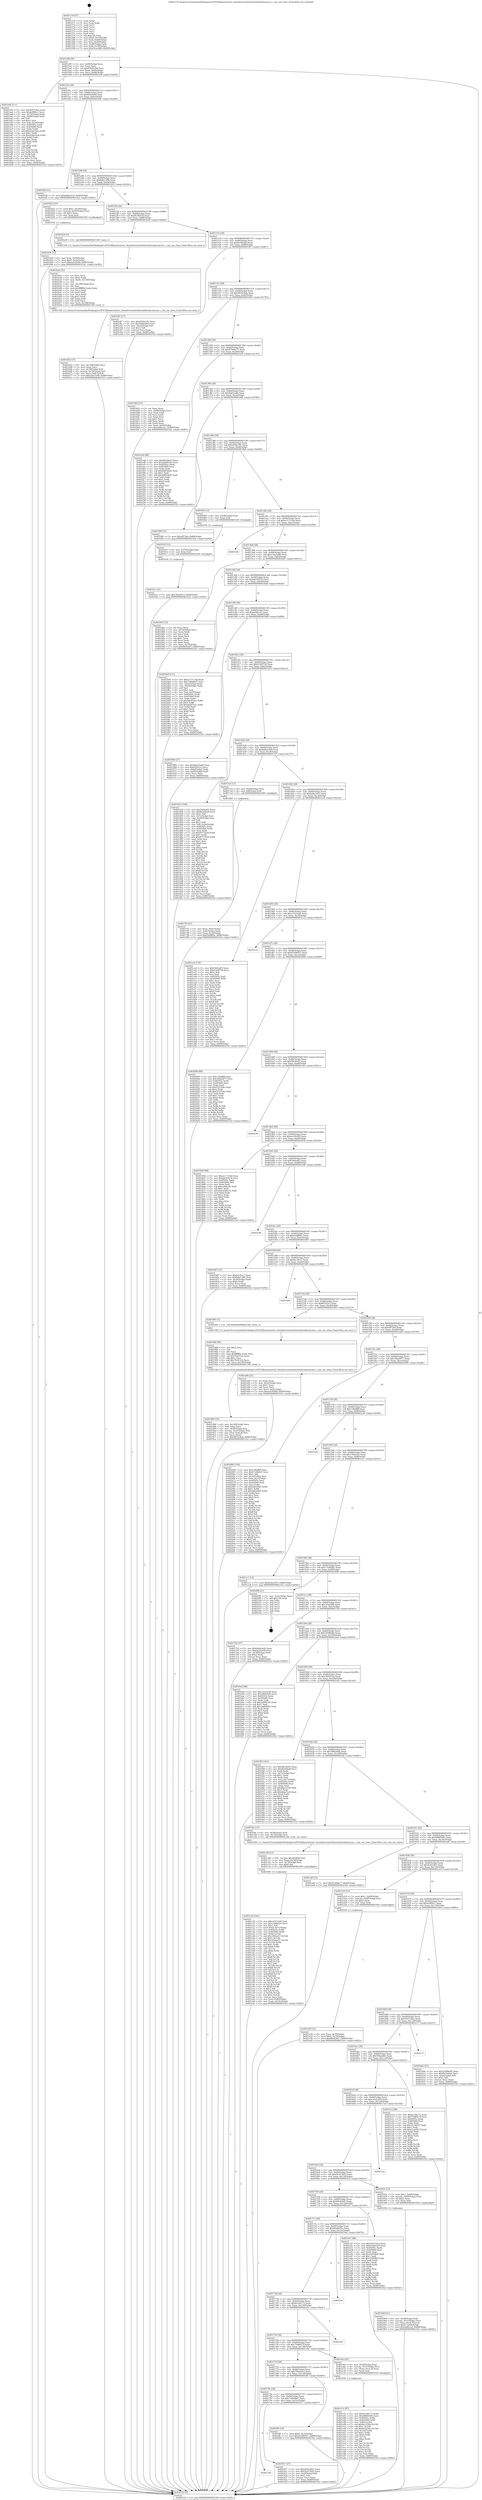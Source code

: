 digraph "0x401270" {
  label = "0x401270 (/mnt/c/Users/mathe/Desktop/tcc/POCII/binaries/extr_linuxdriversnetethernetbroadcomcnic.c_cnic_uio_close_Final-ollvm.out::main(0))"
  labelloc = "t"
  node[shape=record]

  Entry [label="",width=0.3,height=0.3,shape=circle,fillcolor=black,style=filled]
  "0x40129f" [label="{
     0x40129f [29]\l
     | [instrs]\l
     &nbsp;&nbsp;0x40129f \<+3\>: mov -0x80(%rbp),%eax\l
     &nbsp;&nbsp;0x4012a2 \<+2\>: mov %eax,%ecx\l
     &nbsp;&nbsp;0x4012a4 \<+6\>: sub $0x818d5c0d,%ecx\l
     &nbsp;&nbsp;0x4012aa \<+6\>: mov %eax,-0x84(%rbp)\l
     &nbsp;&nbsp;0x4012b0 \<+6\>: mov %ecx,-0x88(%rbp)\l
     &nbsp;&nbsp;0x4012b6 \<+6\>: je 0000000000401a9f \<main+0x82f\>\l
  }"]
  "0x401a9f" [label="{
     0x401a9f [111]\l
     | [instrs]\l
     &nbsp;&nbsp;0x401a9f \<+5\>: mov $0x59373dce,%eax\l
     &nbsp;&nbsp;0x401aa4 \<+5\>: mov $0x4cff00c1,%ecx\l
     &nbsp;&nbsp;0x401aa9 \<+3\>: mov -0x74(%rbp),%edx\l
     &nbsp;&nbsp;0x401aac \<+3\>: cmp -0x68(%rbp),%edx\l
     &nbsp;&nbsp;0x401aaf \<+4\>: setl %sil\l
     &nbsp;&nbsp;0x401ab3 \<+4\>: and $0x1,%sil\l
     &nbsp;&nbsp;0x401ab7 \<+4\>: mov %sil,-0x2e(%rbp)\l
     &nbsp;&nbsp;0x401abb \<+7\>: mov 0x40505c,%edx\l
     &nbsp;&nbsp;0x401ac2 \<+7\>: mov 0x405060,%edi\l
     &nbsp;&nbsp;0x401ac9 \<+3\>: mov %edx,%r8d\l
     &nbsp;&nbsp;0x401acc \<+7\>: add $0xb3da32eb,%r8d\l
     &nbsp;&nbsp;0x401ad3 \<+4\>: sub $0x1,%r8d\l
     &nbsp;&nbsp;0x401ad7 \<+7\>: sub $0xb3da32eb,%r8d\l
     &nbsp;&nbsp;0x401ade \<+4\>: imul %r8d,%edx\l
     &nbsp;&nbsp;0x401ae2 \<+3\>: and $0x1,%edx\l
     &nbsp;&nbsp;0x401ae5 \<+3\>: cmp $0x0,%edx\l
     &nbsp;&nbsp;0x401ae8 \<+4\>: sete %sil\l
     &nbsp;&nbsp;0x401aec \<+3\>: cmp $0xa,%edi\l
     &nbsp;&nbsp;0x401aef \<+4\>: setl %r9b\l
     &nbsp;&nbsp;0x401af3 \<+3\>: mov %sil,%r10b\l
     &nbsp;&nbsp;0x401af6 \<+3\>: and %r9b,%r10b\l
     &nbsp;&nbsp;0x401af9 \<+3\>: xor %r9b,%sil\l
     &nbsp;&nbsp;0x401afc \<+3\>: or %sil,%r10b\l
     &nbsp;&nbsp;0x401aff \<+4\>: test $0x1,%r10b\l
     &nbsp;&nbsp;0x401b03 \<+3\>: cmovne %ecx,%eax\l
     &nbsp;&nbsp;0x401b06 \<+3\>: mov %eax,-0x80(%rbp)\l
     &nbsp;&nbsp;0x401b09 \<+5\>: jmp 00000000004021b2 \<main+0xf42\>\l
  }"]
  "0x4012bc" [label="{
     0x4012bc [28]\l
     | [instrs]\l
     &nbsp;&nbsp;0x4012bc \<+5\>: jmp 00000000004012c1 \<main+0x51\>\l
     &nbsp;&nbsp;0x4012c1 \<+6\>: mov -0x84(%rbp),%eax\l
     &nbsp;&nbsp;0x4012c7 \<+5\>: sub $0x820e8ebf,%eax\l
     &nbsp;&nbsp;0x4012cc \<+6\>: mov %eax,-0x8c(%rbp)\l
     &nbsp;&nbsp;0x4012d2 \<+6\>: je 0000000000401fa8 \<main+0xd38\>\l
  }"]
  Exit [label="",width=0.3,height=0.3,shape=circle,fillcolor=black,style=filled,peripheries=2]
  "0x401fa8" [label="{
     0x401fa8 [12]\l
     | [instrs]\l
     &nbsp;&nbsp;0x401fa8 \<+7\>: movl $0xbe8a1623,-0x80(%rbp)\l
     &nbsp;&nbsp;0x401faf \<+5\>: jmp 00000000004021b2 \<main+0xf42\>\l
  }"]
  "0x4012d8" [label="{
     0x4012d8 [28]\l
     | [instrs]\l
     &nbsp;&nbsp;0x4012d8 \<+5\>: jmp 00000000004012dd \<main+0x6d\>\l
     &nbsp;&nbsp;0x4012dd \<+6\>: mov -0x84(%rbp),%eax\l
     &nbsp;&nbsp;0x4012e3 \<+5\>: sub $0x8a611f96,%eax\l
     &nbsp;&nbsp;0x4012e8 \<+6\>: mov %eax,-0x90(%rbp)\l
     &nbsp;&nbsp;0x4012ee \<+6\>: je 0000000000401822 \<main+0x5b2\>\l
  }"]
  "0x401fcc" [label="{
     0x401fcc [12]\l
     | [instrs]\l
     &nbsp;&nbsp;0x401fcc \<+7\>: movl $0x78be65c3,-0x80(%rbp)\l
     &nbsp;&nbsp;0x401fd3 \<+5\>: jmp 00000000004021b2 \<main+0xf42\>\l
  }"]
  "0x401822" [label="{
     0x401822 [23]\l
     | [instrs]\l
     &nbsp;&nbsp;0x401822 \<+7\>: movl $0x1,-0x50(%rbp)\l
     &nbsp;&nbsp;0x401829 \<+4\>: movslq -0x50(%rbp),%rax\l
     &nbsp;&nbsp;0x40182d \<+4\>: shl $0x3,%rax\l
     &nbsp;&nbsp;0x401831 \<+3\>: mov %rax,%rdi\l
     &nbsp;&nbsp;0x401834 \<+5\>: call 0000000000401050 \<malloc@plt\>\l
     | [calls]\l
     &nbsp;&nbsp;0x401050 \{1\} (unknown)\l
  }"]
  "0x4012f4" [label="{
     0x4012f4 [28]\l
     | [instrs]\l
     &nbsp;&nbsp;0x4012f4 \<+5\>: jmp 00000000004012f9 \<main+0x89\>\l
     &nbsp;&nbsp;0x4012f9 \<+6\>: mov -0x84(%rbp),%eax\l
     &nbsp;&nbsp;0x4012ff \<+5\>: sub $0x8a7feb2d,%eax\l
     &nbsp;&nbsp;0x401304 \<+6\>: mov %eax,-0x94(%rbp)\l
     &nbsp;&nbsp;0x40130a \<+6\>: je 0000000000401b29 \<main+0x8b9\>\l
  }"]
  "0x401fc0" [label="{
     0x401fc0 [12]\l
     | [instrs]\l
     &nbsp;&nbsp;0x401fc0 \<+4\>: mov -0x70(%rbp),%rax\l
     &nbsp;&nbsp;0x401fc4 \<+3\>: mov %rax,%rdi\l
     &nbsp;&nbsp;0x401fc7 \<+5\>: call 0000000000401030 \<free@plt\>\l
     | [calls]\l
     &nbsp;&nbsp;0x401030 \{1\} (unknown)\l
  }"]
  "0x401b29" [label="{
     0x401b29 [5]\l
     | [instrs]\l
     &nbsp;&nbsp;0x401b29 \<+5\>: call 0000000000401160 \<next_i\>\l
     | [calls]\l
     &nbsp;&nbsp;0x401160 \{1\} (/mnt/c/Users/mathe/Desktop/tcc/POCII/binaries/extr_linuxdriversnetethernetbroadcomcnic.c_cnic_uio_close_Final-ollvm.out::next_i)\l
  }"]
  "0x401310" [label="{
     0x401310 [28]\l
     | [instrs]\l
     &nbsp;&nbsp;0x401310 \<+5\>: jmp 0000000000401315 \<main+0xa5\>\l
     &nbsp;&nbsp;0x401315 \<+6\>: mov -0x84(%rbp),%eax\l
     &nbsp;&nbsp;0x40131b \<+5\>: sub $0x8e30faa6,%eax\l
     &nbsp;&nbsp;0x401320 \<+6\>: mov %eax,-0x98(%rbp)\l
     &nbsp;&nbsp;0x401326 \<+6\>: je 0000000000401df7 \<main+0xb87\>\l
  }"]
  "0x401e7e" [label="{
     0x401e7e [97]\l
     | [instrs]\l
     &nbsp;&nbsp;0x401e7e \<+5\>: mov $0x6cc94173,%edx\l
     &nbsp;&nbsp;0x401e83 \<+5\>: mov $0x48895083,%esi\l
     &nbsp;&nbsp;0x401e88 \<+8\>: mov 0x40505c,%r8d\l
     &nbsp;&nbsp;0x401e90 \<+8\>: mov 0x405060,%r9d\l
     &nbsp;&nbsp;0x401e98 \<+3\>: mov %r8d,%r10d\l
     &nbsp;&nbsp;0x401e9b \<+7\>: sub $0x6e5250e,%r10d\l
     &nbsp;&nbsp;0x401ea2 \<+4\>: sub $0x1,%r10d\l
     &nbsp;&nbsp;0x401ea6 \<+7\>: add $0x6e5250e,%r10d\l
     &nbsp;&nbsp;0x401ead \<+4\>: imul %r10d,%r8d\l
     &nbsp;&nbsp;0x401eb1 \<+4\>: and $0x1,%r8d\l
     &nbsp;&nbsp;0x401eb5 \<+4\>: cmp $0x0,%r8d\l
     &nbsp;&nbsp;0x401eb9 \<+4\>: sete %r11b\l
     &nbsp;&nbsp;0x401ebd \<+4\>: cmp $0xa,%r9d\l
     &nbsp;&nbsp;0x401ec1 \<+3\>: setl %bl\l
     &nbsp;&nbsp;0x401ec4 \<+3\>: mov %r11b,%r14b\l
     &nbsp;&nbsp;0x401ec7 \<+3\>: and %bl,%r14b\l
     &nbsp;&nbsp;0x401eca \<+3\>: xor %bl,%r11b\l
     &nbsp;&nbsp;0x401ecd \<+3\>: or %r11b,%r14b\l
     &nbsp;&nbsp;0x401ed0 \<+4\>: test $0x1,%r14b\l
     &nbsp;&nbsp;0x401ed4 \<+3\>: cmovne %esi,%edx\l
     &nbsp;&nbsp;0x401ed7 \<+3\>: mov %edx,-0x80(%rbp)\l
     &nbsp;&nbsp;0x401eda \<+5\>: jmp 00000000004021b2 \<main+0xf42\>\l
  }"]
  "0x401df7" [label="{
     0x401df7 [27]\l
     | [instrs]\l
     &nbsp;&nbsp;0x401df7 \<+5\>: mov $0xa05be18c,%eax\l
     &nbsp;&nbsp;0x401dfc \<+5\>: mov $0x59daed62,%ecx\l
     &nbsp;&nbsp;0x401e01 \<+3\>: mov -0x2d(%rbp),%dl\l
     &nbsp;&nbsp;0x401e04 \<+3\>: test $0x1,%dl\l
     &nbsp;&nbsp;0x401e07 \<+3\>: cmovne %ecx,%eax\l
     &nbsp;&nbsp;0x401e0a \<+3\>: mov %eax,-0x80(%rbp)\l
     &nbsp;&nbsp;0x401e0d \<+5\>: jmp 00000000004021b2 \<main+0xf42\>\l
  }"]
  "0x40132c" [label="{
     0x40132c [28]\l
     | [instrs]\l
     &nbsp;&nbsp;0x40132c \<+5\>: jmp 0000000000401331 \<main+0xc1\>\l
     &nbsp;&nbsp;0x401331 \<+6\>: mov -0x84(%rbp),%eax\l
     &nbsp;&nbsp;0x401337 \<+5\>: sub $0x9455c8ab,%eax\l
     &nbsp;&nbsp;0x40133c \<+6\>: mov %eax,-0x9c(%rbp)\l
     &nbsp;&nbsp;0x401342 \<+6\>: je 00000000004019d3 \<main+0x763\>\l
  }"]
  "0x401c20" [label="{
     0x401c20 [161]\l
     | [instrs]\l
     &nbsp;&nbsp;0x401c20 \<+5\>: mov $0xc1023e44,%esi\l
     &nbsp;&nbsp;0x401c25 \<+5\>: mov $0x156de20c,%ecx\l
     &nbsp;&nbsp;0x401c2a \<+2\>: mov $0x1,%dl\l
     &nbsp;&nbsp;0x401c2c \<+7\>: movl $0x0,-0x7c(%rbp)\l
     &nbsp;&nbsp;0x401c33 \<+8\>: mov 0x40505c,%r8d\l
     &nbsp;&nbsp;0x401c3b \<+8\>: mov 0x405060,%r9d\l
     &nbsp;&nbsp;0x401c43 \<+3\>: mov %r8d,%r10d\l
     &nbsp;&nbsp;0x401c46 \<+7\>: sub $0x1f26ee57,%r10d\l
     &nbsp;&nbsp;0x401c4d \<+4\>: sub $0x1,%r10d\l
     &nbsp;&nbsp;0x401c51 \<+7\>: add $0x1f26ee57,%r10d\l
     &nbsp;&nbsp;0x401c58 \<+4\>: imul %r10d,%r8d\l
     &nbsp;&nbsp;0x401c5c \<+4\>: and $0x1,%r8d\l
     &nbsp;&nbsp;0x401c60 \<+4\>: cmp $0x0,%r8d\l
     &nbsp;&nbsp;0x401c64 \<+4\>: sete %r11b\l
     &nbsp;&nbsp;0x401c68 \<+4\>: cmp $0xa,%r9d\l
     &nbsp;&nbsp;0x401c6c \<+3\>: setl %bl\l
     &nbsp;&nbsp;0x401c6f \<+3\>: mov %r11b,%r14b\l
     &nbsp;&nbsp;0x401c72 \<+4\>: xor $0xff,%r14b\l
     &nbsp;&nbsp;0x401c76 \<+3\>: mov %bl,%r15b\l
     &nbsp;&nbsp;0x401c79 \<+4\>: xor $0xff,%r15b\l
     &nbsp;&nbsp;0x401c7d \<+3\>: xor $0x1,%dl\l
     &nbsp;&nbsp;0x401c80 \<+3\>: mov %r14b,%r12b\l
     &nbsp;&nbsp;0x401c83 \<+4\>: and $0xff,%r12b\l
     &nbsp;&nbsp;0x401c87 \<+3\>: and %dl,%r11b\l
     &nbsp;&nbsp;0x401c8a \<+3\>: mov %r15b,%r13b\l
     &nbsp;&nbsp;0x401c8d \<+4\>: and $0xff,%r13b\l
     &nbsp;&nbsp;0x401c91 \<+2\>: and %dl,%bl\l
     &nbsp;&nbsp;0x401c93 \<+3\>: or %r11b,%r12b\l
     &nbsp;&nbsp;0x401c96 \<+3\>: or %bl,%r13b\l
     &nbsp;&nbsp;0x401c99 \<+3\>: xor %r13b,%r12b\l
     &nbsp;&nbsp;0x401c9c \<+3\>: or %r15b,%r14b\l
     &nbsp;&nbsp;0x401c9f \<+4\>: xor $0xff,%r14b\l
     &nbsp;&nbsp;0x401ca3 \<+3\>: or $0x1,%dl\l
     &nbsp;&nbsp;0x401ca6 \<+3\>: and %dl,%r14b\l
     &nbsp;&nbsp;0x401ca9 \<+3\>: or %r14b,%r12b\l
     &nbsp;&nbsp;0x401cac \<+4\>: test $0x1,%r12b\l
     &nbsp;&nbsp;0x401cb0 \<+3\>: cmovne %ecx,%esi\l
     &nbsp;&nbsp;0x401cb3 \<+3\>: mov %esi,-0x80(%rbp)\l
     &nbsp;&nbsp;0x401cb6 \<+6\>: mov %eax,-0x14c(%rbp)\l
     &nbsp;&nbsp;0x401cbc \<+5\>: jmp 00000000004021b2 \<main+0xf42\>\l
  }"]
  "0x4019d3" [label="{
     0x4019d3 [33]\l
     | [instrs]\l
     &nbsp;&nbsp;0x4019d3 \<+2\>: xor %eax,%eax\l
     &nbsp;&nbsp;0x4019d5 \<+3\>: mov -0x64(%rbp),%ecx\l
     &nbsp;&nbsp;0x4019d8 \<+2\>: mov %eax,%edx\l
     &nbsp;&nbsp;0x4019da \<+2\>: sub %ecx,%edx\l
     &nbsp;&nbsp;0x4019dc \<+2\>: mov %eax,%ecx\l
     &nbsp;&nbsp;0x4019de \<+3\>: sub $0x1,%ecx\l
     &nbsp;&nbsp;0x4019e1 \<+2\>: add %ecx,%edx\l
     &nbsp;&nbsp;0x4019e3 \<+2\>: sub %edx,%eax\l
     &nbsp;&nbsp;0x4019e5 \<+3\>: mov %eax,-0x64(%rbp)\l
     &nbsp;&nbsp;0x4019e8 \<+7\>: movl $0xad4fcca1,-0x80(%rbp)\l
     &nbsp;&nbsp;0x4019ef \<+5\>: jmp 00000000004021b2 \<main+0xf42\>\l
  }"]
  "0x401348" [label="{
     0x401348 [28]\l
     | [instrs]\l
     &nbsp;&nbsp;0x401348 \<+5\>: jmp 000000000040134d \<main+0xdd\>\l
     &nbsp;&nbsp;0x40134d \<+6\>: mov -0x84(%rbp),%eax\l
     &nbsp;&nbsp;0x401353 \<+5\>: sub $0x9700de77,%eax\l
     &nbsp;&nbsp;0x401358 \<+6\>: mov %eax,-0xa0(%rbp)\l
     &nbsp;&nbsp;0x40135e \<+6\>: je 0000000000401eeb \<main+0xc7b\>\l
  }"]
  "0x401c09" [label="{
     0x401c09 [23]\l
     | [instrs]\l
     &nbsp;&nbsp;0x401c09 \<+10\>: movabs $0x4030b6,%rdi\l
     &nbsp;&nbsp;0x401c13 \<+3\>: mov %eax,-0x78(%rbp)\l
     &nbsp;&nbsp;0x401c16 \<+3\>: mov -0x78(%rbp),%esi\l
     &nbsp;&nbsp;0x401c19 \<+2\>: mov $0x0,%al\l
     &nbsp;&nbsp;0x401c1b \<+5\>: call 0000000000401040 \<printf@plt\>\l
     | [calls]\l
     &nbsp;&nbsp;0x401040 \{1\} (unknown)\l
  }"]
  "0x401eeb" [label="{
     0x401eeb [88]\l
     | [instrs]\l
     &nbsp;&nbsp;0x401eeb \<+5\>: mov $0xd9c4fe43,%eax\l
     &nbsp;&nbsp;0x401ef0 \<+5\>: mov $0x2b64f14a,%ecx\l
     &nbsp;&nbsp;0x401ef5 \<+7\>: mov 0x40505c,%edx\l
     &nbsp;&nbsp;0x401efc \<+7\>: mov 0x405060,%esi\l
     &nbsp;&nbsp;0x401f03 \<+2\>: mov %edx,%edi\l
     &nbsp;&nbsp;0x401f05 \<+6\>: sub $0x4485de85,%edi\l
     &nbsp;&nbsp;0x401f0b \<+3\>: sub $0x1,%edi\l
     &nbsp;&nbsp;0x401f0e \<+6\>: add $0x4485de85,%edi\l
     &nbsp;&nbsp;0x401f14 \<+3\>: imul %edi,%edx\l
     &nbsp;&nbsp;0x401f17 \<+3\>: and $0x1,%edx\l
     &nbsp;&nbsp;0x401f1a \<+3\>: cmp $0x0,%edx\l
     &nbsp;&nbsp;0x401f1d \<+4\>: sete %r8b\l
     &nbsp;&nbsp;0x401f21 \<+3\>: cmp $0xa,%esi\l
     &nbsp;&nbsp;0x401f24 \<+4\>: setl %r9b\l
     &nbsp;&nbsp;0x401f28 \<+3\>: mov %r8b,%r10b\l
     &nbsp;&nbsp;0x401f2b \<+3\>: and %r9b,%r10b\l
     &nbsp;&nbsp;0x401f2e \<+3\>: xor %r9b,%r8b\l
     &nbsp;&nbsp;0x401f31 \<+3\>: or %r8b,%r10b\l
     &nbsp;&nbsp;0x401f34 \<+4\>: test $0x1,%r10b\l
     &nbsp;&nbsp;0x401f38 \<+3\>: cmovne %ecx,%eax\l
     &nbsp;&nbsp;0x401f3b \<+3\>: mov %eax,-0x80(%rbp)\l
     &nbsp;&nbsp;0x401f3e \<+5\>: jmp 00000000004021b2 \<main+0xf42\>\l
  }"]
  "0x401364" [label="{
     0x401364 [28]\l
     | [instrs]\l
     &nbsp;&nbsp;0x401364 \<+5\>: jmp 0000000000401369 \<main+0xf9\>\l
     &nbsp;&nbsp;0x401369 \<+6\>: mov -0x84(%rbp),%eax\l
     &nbsp;&nbsp;0x40136f \<+5\>: sub $0x9ab53a66,%eax\l
     &nbsp;&nbsp;0x401374 \<+6\>: mov %eax,-0xa4(%rbp)\l
     &nbsp;&nbsp;0x40137a \<+6\>: je 00000000004019f4 \<main+0x784\>\l
  }"]
  "0x401b62" [label="{
     0x401b62 [33]\l
     | [instrs]\l
     &nbsp;&nbsp;0x401b62 \<+6\>: mov -0x148(%rbp),%ecx\l
     &nbsp;&nbsp;0x401b68 \<+3\>: imul %eax,%ecx\l
     &nbsp;&nbsp;0x401b6b \<+4\>: mov -0x70(%rbp),%r8\l
     &nbsp;&nbsp;0x401b6f \<+4\>: movslq -0x74(%rbp),%r9\l
     &nbsp;&nbsp;0x401b73 \<+4\>: mov %ecx,(%r8,%r9,4)\l
     &nbsp;&nbsp;0x401b77 \<+7\>: movl $0xa3ea7e88,-0x80(%rbp)\l
     &nbsp;&nbsp;0x401b7e \<+5\>: jmp 00000000004021b2 \<main+0xf42\>\l
  }"]
  "0x4019f4" [label="{
     0x4019f4 [12]\l
     | [instrs]\l
     &nbsp;&nbsp;0x4019f4 \<+7\>: movl $0xeff728a,-0x80(%rbp)\l
     &nbsp;&nbsp;0x4019fb \<+5\>: jmp 00000000004021b2 \<main+0xf42\>\l
  }"]
  "0x401380" [label="{
     0x401380 [28]\l
     | [instrs]\l
     &nbsp;&nbsp;0x401380 \<+5\>: jmp 0000000000401385 \<main+0x115\>\l
     &nbsp;&nbsp;0x401385 \<+6\>: mov -0x84(%rbp),%eax\l
     &nbsp;&nbsp;0x40138b \<+5\>: sub $0xa05be18c,%eax\l
     &nbsp;&nbsp;0x401390 \<+6\>: mov %eax,-0xa8(%rbp)\l
     &nbsp;&nbsp;0x401396 \<+6\>: je 0000000000401fb4 \<main+0xd44\>\l
  }"]
  "0x401b2e" [label="{
     0x401b2e [52]\l
     | [instrs]\l
     &nbsp;&nbsp;0x401b2e \<+2\>: xor %ecx,%ecx\l
     &nbsp;&nbsp;0x401b30 \<+5\>: mov $0x2,%edx\l
     &nbsp;&nbsp;0x401b35 \<+6\>: mov %edx,-0x144(%rbp)\l
     &nbsp;&nbsp;0x401b3b \<+1\>: cltd\l
     &nbsp;&nbsp;0x401b3c \<+6\>: mov -0x144(%rbp),%esi\l
     &nbsp;&nbsp;0x401b42 \<+2\>: idiv %esi\l
     &nbsp;&nbsp;0x401b44 \<+6\>: imul $0xfffffffe,%edx,%edx\l
     &nbsp;&nbsp;0x401b4a \<+2\>: mov %ecx,%edi\l
     &nbsp;&nbsp;0x401b4c \<+2\>: sub %edx,%edi\l
     &nbsp;&nbsp;0x401b4e \<+2\>: mov %ecx,%edx\l
     &nbsp;&nbsp;0x401b50 \<+3\>: sub $0x1,%edx\l
     &nbsp;&nbsp;0x401b53 \<+2\>: add %edx,%edi\l
     &nbsp;&nbsp;0x401b55 \<+2\>: sub %edi,%ecx\l
     &nbsp;&nbsp;0x401b57 \<+6\>: mov %ecx,-0x148(%rbp)\l
     &nbsp;&nbsp;0x401b5d \<+5\>: call 0000000000401160 \<next_i\>\l
     | [calls]\l
     &nbsp;&nbsp;0x401160 \{1\} (/mnt/c/Users/mathe/Desktop/tcc/POCII/binaries/extr_linuxdriversnetethernetbroadcomcnic.c_cnic_uio_close_Final-ollvm.out::next_i)\l
  }"]
  "0x401fb4" [label="{
     0x401fb4 [12]\l
     | [instrs]\l
     &nbsp;&nbsp;0x401fb4 \<+4\>: mov -0x58(%rbp),%rax\l
     &nbsp;&nbsp;0x401fb8 \<+3\>: mov %rax,%rdi\l
     &nbsp;&nbsp;0x401fbb \<+5\>: call 0000000000401030 \<free@plt\>\l
     | [calls]\l
     &nbsp;&nbsp;0x401030 \{1\} (unknown)\l
  }"]
  "0x40139c" [label="{
     0x40139c [28]\l
     | [instrs]\l
     &nbsp;&nbsp;0x40139c \<+5\>: jmp 00000000004013a1 \<main+0x131\>\l
     &nbsp;&nbsp;0x4013a1 \<+6\>: mov -0x84(%rbp),%eax\l
     &nbsp;&nbsp;0x4013a7 \<+5\>: sub $0xa117114d,%eax\l
     &nbsp;&nbsp;0x4013ac \<+6\>: mov %eax,-0xac(%rbp)\l
     &nbsp;&nbsp;0x4013b2 \<+6\>: je 000000000040210b \<main+0xe9b\>\l
  }"]
  "0x401a30" [label="{
     0x401a30 [23]\l
     | [instrs]\l
     &nbsp;&nbsp;0x401a30 \<+4\>: mov %rax,-0x70(%rbp)\l
     &nbsp;&nbsp;0x401a34 \<+7\>: movl $0x0,-0x74(%rbp)\l
     &nbsp;&nbsp;0x401a3b \<+7\>: movl $0x69c62bf7,-0x80(%rbp)\l
     &nbsp;&nbsp;0x401a42 \<+5\>: jmp 00000000004021b2 \<main+0xf42\>\l
  }"]
  "0x40210b" [label="{
     0x40210b\l
  }", style=dashed]
  "0x4013b8" [label="{
     0x4013b8 [28]\l
     | [instrs]\l
     &nbsp;&nbsp;0x4013b8 \<+5\>: jmp 00000000004013bd \<main+0x14d\>\l
     &nbsp;&nbsp;0x4013bd \<+6\>: mov -0x84(%rbp),%eax\l
     &nbsp;&nbsp;0x4013c3 \<+5\>: sub $0xa3ea7e88,%eax\l
     &nbsp;&nbsp;0x4013c8 \<+6\>: mov %eax,-0xb0(%rbp)\l
     &nbsp;&nbsp;0x4013ce \<+6\>: je 0000000000401b83 \<main+0x913\>\l
  }"]
  "0x4019b0" [label="{
     0x4019b0 [35]\l
     | [instrs]\l
     &nbsp;&nbsp;0x4019b0 \<+6\>: mov -0x140(%rbp),%ecx\l
     &nbsp;&nbsp;0x4019b6 \<+3\>: imul %eax,%ecx\l
     &nbsp;&nbsp;0x4019b9 \<+4\>: mov -0x58(%rbp),%rsi\l
     &nbsp;&nbsp;0x4019bd \<+4\>: movslq -0x5c(%rbp),%rdi\l
     &nbsp;&nbsp;0x4019c1 \<+4\>: mov (%rsi,%rdi,8),%rsi\l
     &nbsp;&nbsp;0x4019c5 \<+2\>: mov %ecx,(%rsi)\l
     &nbsp;&nbsp;0x4019c7 \<+7\>: movl $0x9455c8ab,-0x80(%rbp)\l
     &nbsp;&nbsp;0x4019ce \<+5\>: jmp 00000000004021b2 \<main+0xf42\>\l
  }"]
  "0x401b83" [label="{
     0x401b83 [33]\l
     | [instrs]\l
     &nbsp;&nbsp;0x401b83 \<+2\>: xor %eax,%eax\l
     &nbsp;&nbsp;0x401b85 \<+3\>: mov -0x74(%rbp),%ecx\l
     &nbsp;&nbsp;0x401b88 \<+2\>: mov %eax,%edx\l
     &nbsp;&nbsp;0x401b8a \<+2\>: sub %ecx,%edx\l
     &nbsp;&nbsp;0x401b8c \<+2\>: mov %eax,%ecx\l
     &nbsp;&nbsp;0x401b8e \<+3\>: sub $0x1,%ecx\l
     &nbsp;&nbsp;0x401b91 \<+2\>: add %ecx,%edx\l
     &nbsp;&nbsp;0x401b93 \<+2\>: sub %edx,%eax\l
     &nbsp;&nbsp;0x401b95 \<+3\>: mov %eax,-0x74(%rbp)\l
     &nbsp;&nbsp;0x401b98 \<+7\>: movl $0x69c62bf7,-0x80(%rbp)\l
     &nbsp;&nbsp;0x401b9f \<+5\>: jmp 00000000004021b2 \<main+0xf42\>\l
  }"]
  "0x4013d4" [label="{
     0x4013d4 [28]\l
     | [instrs]\l
     &nbsp;&nbsp;0x4013d4 \<+5\>: jmp 00000000004013d9 \<main+0x169\>\l
     &nbsp;&nbsp;0x4013d9 \<+6\>: mov -0x84(%rbp),%eax\l
     &nbsp;&nbsp;0x4013df \<+5\>: sub $0xa8c92474,%eax\l
     &nbsp;&nbsp;0x4013e4 \<+6\>: mov %eax,-0xb4(%rbp)\l
     &nbsp;&nbsp;0x4013ea \<+6\>: je 00000000004018a8 \<main+0x638\>\l
  }"]
  "0x401988" [label="{
     0x401988 [40]\l
     | [instrs]\l
     &nbsp;&nbsp;0x401988 \<+5\>: mov $0x2,%ecx\l
     &nbsp;&nbsp;0x40198d \<+1\>: cltd\l
     &nbsp;&nbsp;0x40198e \<+2\>: idiv %ecx\l
     &nbsp;&nbsp;0x401990 \<+6\>: imul $0xfffffffe,%edx,%ecx\l
     &nbsp;&nbsp;0x401996 \<+6\>: sub $0x7fc653cd,%ecx\l
     &nbsp;&nbsp;0x40199c \<+3\>: add $0x1,%ecx\l
     &nbsp;&nbsp;0x40199f \<+6\>: add $0x7fc653cd,%ecx\l
     &nbsp;&nbsp;0x4019a5 \<+6\>: mov %ecx,-0x140(%rbp)\l
     &nbsp;&nbsp;0x4019ab \<+5\>: call 0000000000401160 \<next_i\>\l
     | [calls]\l
     &nbsp;&nbsp;0x401160 \{1\} (/mnt/c/Users/mathe/Desktop/tcc/POCII/binaries/extr_linuxdriversnetethernetbroadcomcnic.c_cnic_uio_close_Final-ollvm.out::next_i)\l
  }"]
  "0x4018a8" [label="{
     0x4018a8 [111]\l
     | [instrs]\l
     &nbsp;&nbsp;0x4018a8 \<+5\>: mov $0xa117114d,%eax\l
     &nbsp;&nbsp;0x4018ad \<+5\>: mov $0x7e60dbd7,%ecx\l
     &nbsp;&nbsp;0x4018b2 \<+3\>: mov -0x5c(%rbp),%edx\l
     &nbsp;&nbsp;0x4018b5 \<+3\>: cmp -0x50(%rbp),%edx\l
     &nbsp;&nbsp;0x4018b8 \<+4\>: setl %sil\l
     &nbsp;&nbsp;0x4018bc \<+4\>: and $0x1,%sil\l
     &nbsp;&nbsp;0x4018c0 \<+4\>: mov %sil,-0x2f(%rbp)\l
     &nbsp;&nbsp;0x4018c4 \<+7\>: mov 0x40505c,%edx\l
     &nbsp;&nbsp;0x4018cb \<+7\>: mov 0x405060,%edi\l
     &nbsp;&nbsp;0x4018d2 \<+3\>: mov %edx,%r8d\l
     &nbsp;&nbsp;0x4018d5 \<+7\>: sub $0x9eb97ea1,%r8d\l
     &nbsp;&nbsp;0x4018dc \<+4\>: sub $0x1,%r8d\l
     &nbsp;&nbsp;0x4018e0 \<+7\>: add $0x9eb97ea1,%r8d\l
     &nbsp;&nbsp;0x4018e7 \<+4\>: imul %r8d,%edx\l
     &nbsp;&nbsp;0x4018eb \<+3\>: and $0x1,%edx\l
     &nbsp;&nbsp;0x4018ee \<+3\>: cmp $0x0,%edx\l
     &nbsp;&nbsp;0x4018f1 \<+4\>: sete %sil\l
     &nbsp;&nbsp;0x4018f5 \<+3\>: cmp $0xa,%edi\l
     &nbsp;&nbsp;0x4018f8 \<+4\>: setl %r9b\l
     &nbsp;&nbsp;0x4018fc \<+3\>: mov %sil,%r10b\l
     &nbsp;&nbsp;0x4018ff \<+3\>: and %r9b,%r10b\l
     &nbsp;&nbsp;0x401902 \<+3\>: xor %r9b,%sil\l
     &nbsp;&nbsp;0x401905 \<+3\>: or %sil,%r10b\l
     &nbsp;&nbsp;0x401908 \<+4\>: test $0x1,%r10b\l
     &nbsp;&nbsp;0x40190c \<+3\>: cmovne %ecx,%eax\l
     &nbsp;&nbsp;0x40190f \<+3\>: mov %eax,-0x80(%rbp)\l
     &nbsp;&nbsp;0x401912 \<+5\>: jmp 00000000004021b2 \<main+0xf42\>\l
  }"]
  "0x4013f0" [label="{
     0x4013f0 [28]\l
     | [instrs]\l
     &nbsp;&nbsp;0x4013f0 \<+5\>: jmp 00000000004013f5 \<main+0x185\>\l
     &nbsp;&nbsp;0x4013f5 \<+6\>: mov -0x84(%rbp),%eax\l
     &nbsp;&nbsp;0x4013fb \<+5\>: sub $0xad4fcca1,%eax\l
     &nbsp;&nbsp;0x401400 \<+6\>: mov %eax,-0xb8(%rbp)\l
     &nbsp;&nbsp;0x401406 \<+6\>: je 0000000000401968 \<main+0x6f8\>\l
  }"]
  "0x401949" [label="{
     0x401949 [31]\l
     | [instrs]\l
     &nbsp;&nbsp;0x401949 \<+4\>: mov -0x58(%rbp),%rdi\l
     &nbsp;&nbsp;0x40194d \<+4\>: movslq -0x5c(%rbp),%rcx\l
     &nbsp;&nbsp;0x401951 \<+4\>: mov %rax,(%rdi,%rcx,8)\l
     &nbsp;&nbsp;0x401955 \<+7\>: movl $0x0,-0x64(%rbp)\l
     &nbsp;&nbsp;0x40195c \<+7\>: movl $0xad4fcca1,-0x80(%rbp)\l
     &nbsp;&nbsp;0x401963 \<+5\>: jmp 00000000004021b2 \<main+0xf42\>\l
  }"]
  "0x401968" [label="{
     0x401968 [27]\l
     | [instrs]\l
     &nbsp;&nbsp;0x401968 \<+5\>: mov $0x9ab53a66,%eax\l
     &nbsp;&nbsp;0x40196d \<+5\>: mov $0x6f3d522,%ecx\l
     &nbsp;&nbsp;0x401972 \<+3\>: mov -0x64(%rbp),%edx\l
     &nbsp;&nbsp;0x401975 \<+3\>: cmp -0x60(%rbp),%edx\l
     &nbsp;&nbsp;0x401978 \<+3\>: cmovl %ecx,%eax\l
     &nbsp;&nbsp;0x40197b \<+3\>: mov %eax,-0x80(%rbp)\l
     &nbsp;&nbsp;0x40197e \<+5\>: jmp 00000000004021b2 \<main+0xf42\>\l
  }"]
  "0x40140c" [label="{
     0x40140c [28]\l
     | [instrs]\l
     &nbsp;&nbsp;0x40140c \<+5\>: jmp 0000000000401411 \<main+0x1a1\>\l
     &nbsp;&nbsp;0x401411 \<+6\>: mov -0x84(%rbp),%eax\l
     &nbsp;&nbsp;0x401417 \<+5\>: sub $0xb520f729,%eax\l
     &nbsp;&nbsp;0x40141c \<+6\>: mov %eax,-0xbc(%rbp)\l
     &nbsp;&nbsp;0x401422 \<+6\>: je 0000000000401d53 \<main+0xae3\>\l
  }"]
  "0x4017a8" [label="{
     0x4017a8\l
  }", style=dashed]
  "0x401d53" [label="{
     0x401d53 [164]\l
     | [instrs]\l
     &nbsp;&nbsp;0x401d53 \<+5\>: mov $0xf3a9ca83,%eax\l
     &nbsp;&nbsp;0x401d58 \<+5\>: mov $0x8e30faa6,%ecx\l
     &nbsp;&nbsp;0x401d5d \<+2\>: mov $0x1,%dl\l
     &nbsp;&nbsp;0x401d5f \<+3\>: mov -0x7c(%rbp),%esi\l
     &nbsp;&nbsp;0x401d62 \<+3\>: cmp -0x50(%rbp),%esi\l
     &nbsp;&nbsp;0x401d65 \<+4\>: setl %dil\l
     &nbsp;&nbsp;0x401d69 \<+4\>: and $0x1,%dil\l
     &nbsp;&nbsp;0x401d6d \<+4\>: mov %dil,-0x2d(%rbp)\l
     &nbsp;&nbsp;0x401d71 \<+7\>: mov 0x40505c,%esi\l
     &nbsp;&nbsp;0x401d78 \<+8\>: mov 0x405060,%r8d\l
     &nbsp;&nbsp;0x401d80 \<+3\>: mov %esi,%r9d\l
     &nbsp;&nbsp;0x401d83 \<+7\>: sub $0xf9773028,%r9d\l
     &nbsp;&nbsp;0x401d8a \<+4\>: sub $0x1,%r9d\l
     &nbsp;&nbsp;0x401d8e \<+7\>: add $0xf9773028,%r9d\l
     &nbsp;&nbsp;0x401d95 \<+4\>: imul %r9d,%esi\l
     &nbsp;&nbsp;0x401d99 \<+3\>: and $0x1,%esi\l
     &nbsp;&nbsp;0x401d9c \<+3\>: cmp $0x0,%esi\l
     &nbsp;&nbsp;0x401d9f \<+4\>: sete %dil\l
     &nbsp;&nbsp;0x401da3 \<+4\>: cmp $0xa,%r8d\l
     &nbsp;&nbsp;0x401da7 \<+4\>: setl %r10b\l
     &nbsp;&nbsp;0x401dab \<+3\>: mov %dil,%r11b\l
     &nbsp;&nbsp;0x401dae \<+4\>: xor $0xff,%r11b\l
     &nbsp;&nbsp;0x401db2 \<+3\>: mov %r10b,%bl\l
     &nbsp;&nbsp;0x401db5 \<+3\>: xor $0xff,%bl\l
     &nbsp;&nbsp;0x401db8 \<+3\>: xor $0x1,%dl\l
     &nbsp;&nbsp;0x401dbb \<+3\>: mov %r11b,%r14b\l
     &nbsp;&nbsp;0x401dbe \<+4\>: and $0xff,%r14b\l
     &nbsp;&nbsp;0x401dc2 \<+3\>: and %dl,%dil\l
     &nbsp;&nbsp;0x401dc5 \<+3\>: mov %bl,%r15b\l
     &nbsp;&nbsp;0x401dc8 \<+4\>: and $0xff,%r15b\l
     &nbsp;&nbsp;0x401dcc \<+3\>: and %dl,%r10b\l
     &nbsp;&nbsp;0x401dcf \<+3\>: or %dil,%r14b\l
     &nbsp;&nbsp;0x401dd2 \<+3\>: or %r10b,%r15b\l
     &nbsp;&nbsp;0x401dd5 \<+3\>: xor %r15b,%r14b\l
     &nbsp;&nbsp;0x401dd8 \<+3\>: or %bl,%r11b\l
     &nbsp;&nbsp;0x401ddb \<+4\>: xor $0xff,%r11b\l
     &nbsp;&nbsp;0x401ddf \<+3\>: or $0x1,%dl\l
     &nbsp;&nbsp;0x401de2 \<+3\>: and %dl,%r11b\l
     &nbsp;&nbsp;0x401de5 \<+3\>: or %r11b,%r14b\l
     &nbsp;&nbsp;0x401de8 \<+4\>: test $0x1,%r14b\l
     &nbsp;&nbsp;0x401dec \<+3\>: cmovne %ecx,%eax\l
     &nbsp;&nbsp;0x401def \<+3\>: mov %eax,-0x80(%rbp)\l
     &nbsp;&nbsp;0x401df2 \<+5\>: jmp 00000000004021b2 \<main+0xf42\>\l
  }"]
  "0x401428" [label="{
     0x401428 [28]\l
     | [instrs]\l
     &nbsp;&nbsp;0x401428 \<+5\>: jmp 000000000040142d \<main+0x1bd\>\l
     &nbsp;&nbsp;0x40142d \<+6\>: mov -0x84(%rbp),%eax\l
     &nbsp;&nbsp;0x401433 \<+5\>: sub $0xbdbec4e6,%eax\l
     &nbsp;&nbsp;0x401438 \<+6\>: mov %eax,-0xc0(%rbp)\l
     &nbsp;&nbsp;0x40143e \<+6\>: je 00000000004017e5 \<main+0x575\>\l
  }"]
  "0x401917" [label="{
     0x401917 [27]\l
     | [instrs]\l
     &nbsp;&nbsp;0x401917 \<+5\>: mov $0x4c82c6b1,%eax\l
     &nbsp;&nbsp;0x40191c \<+5\>: mov $0x5b167bd2,%ecx\l
     &nbsp;&nbsp;0x401921 \<+3\>: mov -0x2f(%rbp),%dl\l
     &nbsp;&nbsp;0x401924 \<+3\>: test $0x1,%dl\l
     &nbsp;&nbsp;0x401927 \<+3\>: cmovne %ecx,%eax\l
     &nbsp;&nbsp;0x40192a \<+3\>: mov %eax,-0x80(%rbp)\l
     &nbsp;&nbsp;0x40192d \<+5\>: jmp 00000000004021b2 \<main+0xf42\>\l
  }"]
  "0x4017e5" [label="{
     0x4017e5 [13]\l
     | [instrs]\l
     &nbsp;&nbsp;0x4017e5 \<+4\>: mov -0x48(%rbp),%rax\l
     &nbsp;&nbsp;0x4017e9 \<+4\>: mov 0x8(%rax),%rdi\l
     &nbsp;&nbsp;0x4017ed \<+5\>: call 0000000000401060 \<atoi@plt\>\l
     | [calls]\l
     &nbsp;&nbsp;0x401060 \{1\} (unknown)\l
  }"]
  "0x401444" [label="{
     0x401444 [28]\l
     | [instrs]\l
     &nbsp;&nbsp;0x401444 \<+5\>: jmp 0000000000401449 \<main+0x1d9\>\l
     &nbsp;&nbsp;0x401449 \<+6\>: mov -0x84(%rbp),%eax\l
     &nbsp;&nbsp;0x40144f \<+5\>: sub $0xbe8a1623,%eax\l
     &nbsp;&nbsp;0x401454 \<+6\>: mov %eax,-0xc4(%rbp)\l
     &nbsp;&nbsp;0x40145a \<+6\>: je 0000000000401ccd \<main+0xa5d\>\l
  }"]
  "0x40178c" [label="{
     0x40178c [28]\l
     | [instrs]\l
     &nbsp;&nbsp;0x40178c \<+5\>: jmp 0000000000401791 \<main+0x521\>\l
     &nbsp;&nbsp;0x401791 \<+6\>: mov -0x84(%rbp),%eax\l
     &nbsp;&nbsp;0x401797 \<+5\>: sub $0x7e60dbd7,%eax\l
     &nbsp;&nbsp;0x40179c \<+6\>: mov %eax,-0x13c(%rbp)\l
     &nbsp;&nbsp;0x4017a2 \<+6\>: je 0000000000401917 \<main+0x6a7\>\l
  }"]
  "0x401ccd" [label="{
     0x401ccd [134]\l
     | [instrs]\l
     &nbsp;&nbsp;0x401ccd \<+5\>: mov $0xf3a9ca83,%eax\l
     &nbsp;&nbsp;0x401cd2 \<+5\>: mov $0xb520f729,%ecx\l
     &nbsp;&nbsp;0x401cd7 \<+2\>: mov $0x1,%dl\l
     &nbsp;&nbsp;0x401cd9 \<+2\>: xor %esi,%esi\l
     &nbsp;&nbsp;0x401cdb \<+7\>: mov 0x40505c,%edi\l
     &nbsp;&nbsp;0x401ce2 \<+8\>: mov 0x405060,%r8d\l
     &nbsp;&nbsp;0x401cea \<+3\>: sub $0x1,%esi\l
     &nbsp;&nbsp;0x401ced \<+3\>: mov %edi,%r9d\l
     &nbsp;&nbsp;0x401cf0 \<+3\>: add %esi,%r9d\l
     &nbsp;&nbsp;0x401cf3 \<+4\>: imul %r9d,%edi\l
     &nbsp;&nbsp;0x401cf7 \<+3\>: and $0x1,%edi\l
     &nbsp;&nbsp;0x401cfa \<+3\>: cmp $0x0,%edi\l
     &nbsp;&nbsp;0x401cfd \<+4\>: sete %r10b\l
     &nbsp;&nbsp;0x401d01 \<+4\>: cmp $0xa,%r8d\l
     &nbsp;&nbsp;0x401d05 \<+4\>: setl %r11b\l
     &nbsp;&nbsp;0x401d09 \<+3\>: mov %r10b,%bl\l
     &nbsp;&nbsp;0x401d0c \<+3\>: xor $0xff,%bl\l
     &nbsp;&nbsp;0x401d0f \<+3\>: mov %r11b,%r14b\l
     &nbsp;&nbsp;0x401d12 \<+4\>: xor $0xff,%r14b\l
     &nbsp;&nbsp;0x401d16 \<+3\>: xor $0x1,%dl\l
     &nbsp;&nbsp;0x401d19 \<+3\>: mov %bl,%r15b\l
     &nbsp;&nbsp;0x401d1c \<+4\>: and $0xff,%r15b\l
     &nbsp;&nbsp;0x401d20 \<+3\>: and %dl,%r10b\l
     &nbsp;&nbsp;0x401d23 \<+3\>: mov %r14b,%r12b\l
     &nbsp;&nbsp;0x401d26 \<+4\>: and $0xff,%r12b\l
     &nbsp;&nbsp;0x401d2a \<+3\>: and %dl,%r11b\l
     &nbsp;&nbsp;0x401d2d \<+3\>: or %r10b,%r15b\l
     &nbsp;&nbsp;0x401d30 \<+3\>: or %r11b,%r12b\l
     &nbsp;&nbsp;0x401d33 \<+3\>: xor %r12b,%r15b\l
     &nbsp;&nbsp;0x401d36 \<+3\>: or %r14b,%bl\l
     &nbsp;&nbsp;0x401d39 \<+3\>: xor $0xff,%bl\l
     &nbsp;&nbsp;0x401d3c \<+3\>: or $0x1,%dl\l
     &nbsp;&nbsp;0x401d3f \<+2\>: and %dl,%bl\l
     &nbsp;&nbsp;0x401d41 \<+3\>: or %bl,%r15b\l
     &nbsp;&nbsp;0x401d44 \<+4\>: test $0x1,%r15b\l
     &nbsp;&nbsp;0x401d48 \<+3\>: cmovne %ecx,%eax\l
     &nbsp;&nbsp;0x401d4b \<+3\>: mov %eax,-0x80(%rbp)\l
     &nbsp;&nbsp;0x401d4e \<+5\>: jmp 00000000004021b2 \<main+0xf42\>\l
  }"]
  "0x401460" [label="{
     0x401460 [28]\l
     | [instrs]\l
     &nbsp;&nbsp;0x401460 \<+5\>: jmp 0000000000401465 \<main+0x1f5\>\l
     &nbsp;&nbsp;0x401465 \<+6\>: mov -0x84(%rbp),%eax\l
     &nbsp;&nbsp;0x40146b \<+5\>: sub $0xc1023e44,%eax\l
     &nbsp;&nbsp;0x401470 \<+6\>: mov %eax,-0xc8(%rbp)\l
     &nbsp;&nbsp;0x401476 \<+6\>: je 0000000000402123 \<main+0xeb3\>\l
  }"]
  "0x401ff5" [label="{
     0x401ff5 [19]\l
     | [instrs]\l
     &nbsp;&nbsp;0x401ff5 \<+7\>: movl $0x0,-0x3c(%rbp)\l
     &nbsp;&nbsp;0x401ffc \<+7\>: movl $0xd3206457,-0x80(%rbp)\l
     &nbsp;&nbsp;0x402003 \<+5\>: jmp 00000000004021b2 \<main+0xf42\>\l
  }"]
  "0x402123" [label="{
     0x402123\l
  }", style=dashed]
  "0x40147c" [label="{
     0x40147c [28]\l
     | [instrs]\l
     &nbsp;&nbsp;0x40147c \<+5\>: jmp 0000000000401481 \<main+0x211\>\l
     &nbsp;&nbsp;0x401481 \<+6\>: mov -0x84(%rbp),%eax\l
     &nbsp;&nbsp;0x401487 \<+5\>: sub $0xd3206457,%eax\l
     &nbsp;&nbsp;0x40148c \<+6\>: mov %eax,-0xcc(%rbp)\l
     &nbsp;&nbsp;0x401492 \<+6\>: je 0000000000402008 \<main+0xd98\>\l
  }"]
  "0x401770" [label="{
     0x401770 [28]\l
     | [instrs]\l
     &nbsp;&nbsp;0x401770 \<+5\>: jmp 0000000000401775 \<main+0x505\>\l
     &nbsp;&nbsp;0x401775 \<+6\>: mov -0x84(%rbp),%eax\l
     &nbsp;&nbsp;0x40177b \<+5\>: sub $0x78be65c3,%eax\l
     &nbsp;&nbsp;0x401780 \<+6\>: mov %eax,-0x138(%rbp)\l
     &nbsp;&nbsp;0x401786 \<+6\>: je 0000000000401ff5 \<main+0xd85\>\l
  }"]
  "0x402008" [label="{
     0x402008 [88]\l
     | [instrs]\l
     &nbsp;&nbsp;0x402008 \<+5\>: mov $0x136affdf,%eax\l
     &nbsp;&nbsp;0x40200d \<+5\>: mov $0x10ba4877,%ecx\l
     &nbsp;&nbsp;0x402012 \<+7\>: mov 0x40505c,%edx\l
     &nbsp;&nbsp;0x402019 \<+7\>: mov 0x405060,%esi\l
     &nbsp;&nbsp;0x402020 \<+2\>: mov %edx,%edi\l
     &nbsp;&nbsp;0x402022 \<+6\>: sub $0xf3323b4c,%edi\l
     &nbsp;&nbsp;0x402028 \<+3\>: sub $0x1,%edi\l
     &nbsp;&nbsp;0x40202b \<+6\>: add $0xf3323b4c,%edi\l
     &nbsp;&nbsp;0x402031 \<+3\>: imul %edi,%edx\l
     &nbsp;&nbsp;0x402034 \<+3\>: and $0x1,%edx\l
     &nbsp;&nbsp;0x402037 \<+3\>: cmp $0x0,%edx\l
     &nbsp;&nbsp;0x40203a \<+4\>: sete %r8b\l
     &nbsp;&nbsp;0x40203e \<+3\>: cmp $0xa,%esi\l
     &nbsp;&nbsp;0x402041 \<+4\>: setl %r9b\l
     &nbsp;&nbsp;0x402045 \<+3\>: mov %r8b,%r10b\l
     &nbsp;&nbsp;0x402048 \<+3\>: and %r9b,%r10b\l
     &nbsp;&nbsp;0x40204b \<+3\>: xor %r9b,%r8b\l
     &nbsp;&nbsp;0x40204e \<+3\>: or %r8b,%r10b\l
     &nbsp;&nbsp;0x402051 \<+4\>: test $0x1,%r10b\l
     &nbsp;&nbsp;0x402055 \<+3\>: cmovne %ecx,%eax\l
     &nbsp;&nbsp;0x402058 \<+3\>: mov %eax,-0x80(%rbp)\l
     &nbsp;&nbsp;0x40205b \<+5\>: jmp 00000000004021b2 \<main+0xf42\>\l
  }"]
  "0x401498" [label="{
     0x401498 [28]\l
     | [instrs]\l
     &nbsp;&nbsp;0x401498 \<+5\>: jmp 000000000040149d \<main+0x22d\>\l
     &nbsp;&nbsp;0x40149d \<+6\>: mov -0x84(%rbp),%eax\l
     &nbsp;&nbsp;0x4014a3 \<+5\>: sub $0xd9c4fe43,%eax\l
     &nbsp;&nbsp;0x4014a8 \<+6\>: mov %eax,-0xd0(%rbp)\l
     &nbsp;&nbsp;0x4014ae \<+6\>: je 000000000040218c \<main+0xf1c\>\l
  }"]
  "0x401e6a" [label="{
     0x401e6a [20]\l
     | [instrs]\l
     &nbsp;&nbsp;0x401e6a \<+4\>: mov -0x58(%rbp),%rax\l
     &nbsp;&nbsp;0x401e6e \<+4\>: movslq -0x7c(%rbp),%rcx\l
     &nbsp;&nbsp;0x401e72 \<+4\>: mov (%rax,%rcx,8),%rax\l
     &nbsp;&nbsp;0x401e76 \<+3\>: mov %rax,%rdi\l
     &nbsp;&nbsp;0x401e79 \<+5\>: call 0000000000401030 \<free@plt\>\l
     | [calls]\l
     &nbsp;&nbsp;0x401030 \{1\} (unknown)\l
  }"]
  "0x40218c" [label="{
     0x40218c\l
  }", style=dashed]
  "0x4014b4" [label="{
     0x4014b4 [28]\l
     | [instrs]\l
     &nbsp;&nbsp;0x4014b4 \<+5\>: jmp 00000000004014b9 \<main+0x249\>\l
     &nbsp;&nbsp;0x4014b9 \<+6\>: mov -0x84(%rbp),%eax\l
     &nbsp;&nbsp;0x4014bf \<+5\>: sub $0xec639269,%eax\l
     &nbsp;&nbsp;0x4014c4 \<+6\>: mov %eax,-0xd4(%rbp)\l
     &nbsp;&nbsp;0x4014ca \<+6\>: je 0000000000401850 \<main+0x5e0\>\l
  }"]
  "0x401754" [label="{
     0x401754 [28]\l
     | [instrs]\l
     &nbsp;&nbsp;0x401754 \<+5\>: jmp 0000000000401759 \<main+0x4e9\>\l
     &nbsp;&nbsp;0x401759 \<+6\>: mov -0x84(%rbp),%eax\l
     &nbsp;&nbsp;0x40175f \<+5\>: sub $0x75d8917f,%eax\l
     &nbsp;&nbsp;0x401764 \<+6\>: mov %eax,-0x134(%rbp)\l
     &nbsp;&nbsp;0x40176a \<+6\>: je 0000000000401e6a \<main+0xbfa\>\l
  }"]
  "0x401850" [label="{
     0x401850 [88]\l
     | [instrs]\l
     &nbsp;&nbsp;0x401850 \<+5\>: mov $0xa117114d,%eax\l
     &nbsp;&nbsp;0x401855 \<+5\>: mov $0xa8c92474,%ecx\l
     &nbsp;&nbsp;0x40185a \<+7\>: mov 0x40505c,%edx\l
     &nbsp;&nbsp;0x401861 \<+7\>: mov 0x405060,%esi\l
     &nbsp;&nbsp;0x401868 \<+2\>: mov %edx,%edi\l
     &nbsp;&nbsp;0x40186a \<+6\>: sub $0xce9dec3c,%edi\l
     &nbsp;&nbsp;0x401870 \<+3\>: sub $0x1,%edi\l
     &nbsp;&nbsp;0x401873 \<+6\>: add $0xce9dec3c,%edi\l
     &nbsp;&nbsp;0x401879 \<+3\>: imul %edi,%edx\l
     &nbsp;&nbsp;0x40187c \<+3\>: and $0x1,%edx\l
     &nbsp;&nbsp;0x40187f \<+3\>: cmp $0x0,%edx\l
     &nbsp;&nbsp;0x401882 \<+4\>: sete %r8b\l
     &nbsp;&nbsp;0x401886 \<+3\>: cmp $0xa,%esi\l
     &nbsp;&nbsp;0x401889 \<+4\>: setl %r9b\l
     &nbsp;&nbsp;0x40188d \<+3\>: mov %r8b,%r10b\l
     &nbsp;&nbsp;0x401890 \<+3\>: and %r9b,%r10b\l
     &nbsp;&nbsp;0x401893 \<+3\>: xor %r9b,%r8b\l
     &nbsp;&nbsp;0x401896 \<+3\>: or %r8b,%r10b\l
     &nbsp;&nbsp;0x401899 \<+4\>: test $0x1,%r10b\l
     &nbsp;&nbsp;0x40189d \<+3\>: cmovne %ecx,%eax\l
     &nbsp;&nbsp;0x4018a0 \<+3\>: mov %eax,-0x80(%rbp)\l
     &nbsp;&nbsp;0x4018a3 \<+5\>: jmp 00000000004021b2 \<main+0xf42\>\l
  }"]
  "0x4014d0" [label="{
     0x4014d0 [28]\l
     | [instrs]\l
     &nbsp;&nbsp;0x4014d0 \<+5\>: jmp 00000000004014d5 \<main+0x265\>\l
     &nbsp;&nbsp;0x4014d5 \<+6\>: mov -0x84(%rbp),%eax\l
     &nbsp;&nbsp;0x4014db \<+5\>: sub $0xf3a9ca83,%eax\l
     &nbsp;&nbsp;0x4014e0 \<+6\>: mov %eax,-0xd8(%rbp)\l
     &nbsp;&nbsp;0x4014e6 \<+6\>: je 0000000000402160 \<main+0xef0\>\l
  }"]
  "0x40216c" [label="{
     0x40216c\l
  }", style=dashed]
  "0x402160" [label="{
     0x402160\l
  }", style=dashed]
  "0x4014ec" [label="{
     0x4014ec [28]\l
     | [instrs]\l
     &nbsp;&nbsp;0x4014ec \<+5\>: jmp 00000000004014f1 \<main+0x281\>\l
     &nbsp;&nbsp;0x4014f1 \<+6\>: mov -0x84(%rbp),%eax\l
     &nbsp;&nbsp;0x4014f7 \<+5\>: sub $0xf3d8f84c,%eax\l
     &nbsp;&nbsp;0x4014fc \<+6\>: mov %eax,-0xdc(%rbp)\l
     &nbsp;&nbsp;0x401502 \<+6\>: je 0000000000401807 \<main+0x597\>\l
  }"]
  "0x401738" [label="{
     0x401738 [28]\l
     | [instrs]\l
     &nbsp;&nbsp;0x401738 \<+5\>: jmp 000000000040173d \<main+0x4cd\>\l
     &nbsp;&nbsp;0x40173d \<+6\>: mov -0x84(%rbp),%eax\l
     &nbsp;&nbsp;0x401743 \<+5\>: sub $0x6cc94173,%eax\l
     &nbsp;&nbsp;0x401748 \<+6\>: mov %eax,-0x130(%rbp)\l
     &nbsp;&nbsp;0x40174e \<+6\>: je 000000000040216c \<main+0xefc\>\l
  }"]
  "0x401807" [label="{
     0x401807 [27]\l
     | [instrs]\l
     &nbsp;&nbsp;0x401807 \<+5\>: mov $0xfec3f1e7,%eax\l
     &nbsp;&nbsp;0x40180c \<+5\>: mov $0x8a611f96,%ecx\l
     &nbsp;&nbsp;0x401811 \<+3\>: mov -0x34(%rbp),%edx\l
     &nbsp;&nbsp;0x401814 \<+3\>: cmp $0x0,%edx\l
     &nbsp;&nbsp;0x401817 \<+3\>: cmove %ecx,%eax\l
     &nbsp;&nbsp;0x40181a \<+3\>: mov %eax,-0x80(%rbp)\l
     &nbsp;&nbsp;0x40181d \<+5\>: jmp 00000000004021b2 \<main+0xf42\>\l
  }"]
  "0x401508" [label="{
     0x401508 [28]\l
     | [instrs]\l
     &nbsp;&nbsp;0x401508 \<+5\>: jmp 000000000040150d \<main+0x29d\>\l
     &nbsp;&nbsp;0x40150d \<+6\>: mov -0x84(%rbp),%eax\l
     &nbsp;&nbsp;0x401513 \<+5\>: sub $0xfec3f1e7,%eax\l
     &nbsp;&nbsp;0x401518 \<+6\>: mov %eax,-0xe0(%rbp)\l
     &nbsp;&nbsp;0x40151e \<+6\>: je 0000000000401fd8 \<main+0xd68\>\l
  }"]
  "0x401fe4" [label="{
     0x401fe4\l
  }", style=dashed]
  "0x401fd8" [label="{
     0x401fd8\l
  }", style=dashed]
  "0x401524" [label="{
     0x401524 [28]\l
     | [instrs]\l
     &nbsp;&nbsp;0x401524 \<+5\>: jmp 0000000000401529 \<main+0x2b9\>\l
     &nbsp;&nbsp;0x401529 \<+6\>: mov -0x84(%rbp),%eax\l
     &nbsp;&nbsp;0x40152f \<+5\>: sub $0x6f3d522,%eax\l
     &nbsp;&nbsp;0x401534 \<+6\>: mov %eax,-0xe4(%rbp)\l
     &nbsp;&nbsp;0x40153a \<+6\>: je 0000000000401983 \<main+0x713\>\l
  }"]
  "0x40171c" [label="{
     0x40171c [28]\l
     | [instrs]\l
     &nbsp;&nbsp;0x40171c \<+5\>: jmp 0000000000401721 \<main+0x4b1\>\l
     &nbsp;&nbsp;0x401721 \<+6\>: mov -0x84(%rbp),%eax\l
     &nbsp;&nbsp;0x401727 \<+5\>: sub $0x6babb52e,%eax\l
     &nbsp;&nbsp;0x40172c \<+6\>: mov %eax,-0x12c(%rbp)\l
     &nbsp;&nbsp;0x401732 \<+6\>: je 0000000000401fe4 \<main+0xd74\>\l
  }"]
  "0x401983" [label="{
     0x401983 [5]\l
     | [instrs]\l
     &nbsp;&nbsp;0x401983 \<+5\>: call 0000000000401160 \<next_i\>\l
     | [calls]\l
     &nbsp;&nbsp;0x401160 \{1\} (/mnt/c/Users/mathe/Desktop/tcc/POCII/binaries/extr_linuxdriversnetethernetbroadcomcnic.c_cnic_uio_close_Final-ollvm.out::next_i)\l
  }"]
  "0x401540" [label="{
     0x401540 [28]\l
     | [instrs]\l
     &nbsp;&nbsp;0x401540 \<+5\>: jmp 0000000000401545 \<main+0x2d5\>\l
     &nbsp;&nbsp;0x401545 \<+6\>: mov -0x84(%rbp),%eax\l
     &nbsp;&nbsp;0x40154b \<+5\>: sub $0xeff728a,%eax\l
     &nbsp;&nbsp;0x401550 \<+6\>: mov %eax,-0xe8(%rbp)\l
     &nbsp;&nbsp;0x401556 \<+6\>: je 0000000000401a00 \<main+0x790\>\l
  }"]
  "0x401a47" [label="{
     0x401a47 [88]\l
     | [instrs]\l
     &nbsp;&nbsp;0x401a47 \<+5\>: mov $0x59373dce,%eax\l
     &nbsp;&nbsp;0x401a4c \<+5\>: mov $0x818d5c0d,%ecx\l
     &nbsp;&nbsp;0x401a51 \<+7\>: mov 0x40505c,%edx\l
     &nbsp;&nbsp;0x401a58 \<+7\>: mov 0x405060,%esi\l
     &nbsp;&nbsp;0x401a5f \<+2\>: mov %edx,%edi\l
     &nbsp;&nbsp;0x401a61 \<+6\>: add $0x22f5fdb9,%edi\l
     &nbsp;&nbsp;0x401a67 \<+3\>: sub $0x1,%edi\l
     &nbsp;&nbsp;0x401a6a \<+6\>: sub $0x22f5fdb9,%edi\l
     &nbsp;&nbsp;0x401a70 \<+3\>: imul %edi,%edx\l
     &nbsp;&nbsp;0x401a73 \<+3\>: and $0x1,%edx\l
     &nbsp;&nbsp;0x401a76 \<+3\>: cmp $0x0,%edx\l
     &nbsp;&nbsp;0x401a79 \<+4\>: sete %r8b\l
     &nbsp;&nbsp;0x401a7d \<+3\>: cmp $0xa,%esi\l
     &nbsp;&nbsp;0x401a80 \<+4\>: setl %r9b\l
     &nbsp;&nbsp;0x401a84 \<+3\>: mov %r8b,%r10b\l
     &nbsp;&nbsp;0x401a87 \<+3\>: and %r9b,%r10b\l
     &nbsp;&nbsp;0x401a8a \<+3\>: xor %r9b,%r8b\l
     &nbsp;&nbsp;0x401a8d \<+3\>: or %r8b,%r10b\l
     &nbsp;&nbsp;0x401a90 \<+4\>: test $0x1,%r10b\l
     &nbsp;&nbsp;0x401a94 \<+3\>: cmovne %ecx,%eax\l
     &nbsp;&nbsp;0x401a97 \<+3\>: mov %eax,-0x80(%rbp)\l
     &nbsp;&nbsp;0x401a9a \<+5\>: jmp 00000000004021b2 \<main+0xf42\>\l
  }"]
  "0x401a00" [label="{
     0x401a00 [25]\l
     | [instrs]\l
     &nbsp;&nbsp;0x401a00 \<+2\>: xor %eax,%eax\l
     &nbsp;&nbsp;0x401a02 \<+3\>: mov -0x5c(%rbp),%ecx\l
     &nbsp;&nbsp;0x401a05 \<+3\>: sub $0x1,%eax\l
     &nbsp;&nbsp;0x401a08 \<+2\>: sub %eax,%ecx\l
     &nbsp;&nbsp;0x401a0a \<+3\>: mov %ecx,-0x5c(%rbp)\l
     &nbsp;&nbsp;0x401a0d \<+7\>: movl $0xec639269,-0x80(%rbp)\l
     &nbsp;&nbsp;0x401a14 \<+5\>: jmp 00000000004021b2 \<main+0xf42\>\l
  }"]
  "0x40155c" [label="{
     0x40155c [28]\l
     | [instrs]\l
     &nbsp;&nbsp;0x40155c \<+5\>: jmp 0000000000401561 \<main+0x2f1\>\l
     &nbsp;&nbsp;0x401561 \<+6\>: mov -0x84(%rbp),%eax\l
     &nbsp;&nbsp;0x401567 \<+5\>: sub $0x10ba4877,%eax\l
     &nbsp;&nbsp;0x40156c \<+6\>: mov %eax,-0xec(%rbp)\l
     &nbsp;&nbsp;0x401572 \<+6\>: je 0000000000402060 \<main+0xdf0\>\l
  }"]
  "0x401700" [label="{
     0x401700 [28]\l
     | [instrs]\l
     &nbsp;&nbsp;0x401700 \<+5\>: jmp 0000000000401705 \<main+0x495\>\l
     &nbsp;&nbsp;0x401705 \<+6\>: mov -0x84(%rbp),%eax\l
     &nbsp;&nbsp;0x40170b \<+5\>: sub $0x69c62bf7,%eax\l
     &nbsp;&nbsp;0x401710 \<+6\>: mov %eax,-0x128(%rbp)\l
     &nbsp;&nbsp;0x401716 \<+6\>: je 0000000000401a47 \<main+0x7d7\>\l
  }"]
  "0x402060" [label="{
     0x402060 [150]\l
     | [instrs]\l
     &nbsp;&nbsp;0x402060 \<+5\>: mov $0x136affdf,%eax\l
     &nbsp;&nbsp;0x402065 \<+5\>: mov $0x17e0b401,%ecx\l
     &nbsp;&nbsp;0x40206a \<+2\>: mov $0x1,%dl\l
     &nbsp;&nbsp;0x40206c \<+3\>: mov -0x3c(%rbp),%esi\l
     &nbsp;&nbsp;0x40206f \<+3\>: mov %esi,-0x2c(%rbp)\l
     &nbsp;&nbsp;0x402072 \<+7\>: mov 0x40505c,%esi\l
     &nbsp;&nbsp;0x402079 \<+7\>: mov 0x405060,%edi\l
     &nbsp;&nbsp;0x402080 \<+3\>: mov %esi,%r8d\l
     &nbsp;&nbsp;0x402083 \<+7\>: add $0xebfe2065,%r8d\l
     &nbsp;&nbsp;0x40208a \<+4\>: sub $0x1,%r8d\l
     &nbsp;&nbsp;0x40208e \<+7\>: sub $0xebfe2065,%r8d\l
     &nbsp;&nbsp;0x402095 \<+4\>: imul %r8d,%esi\l
     &nbsp;&nbsp;0x402099 \<+3\>: and $0x1,%esi\l
     &nbsp;&nbsp;0x40209c \<+3\>: cmp $0x0,%esi\l
     &nbsp;&nbsp;0x40209f \<+4\>: sete %r9b\l
     &nbsp;&nbsp;0x4020a3 \<+3\>: cmp $0xa,%edi\l
     &nbsp;&nbsp;0x4020a6 \<+4\>: setl %r10b\l
     &nbsp;&nbsp;0x4020aa \<+3\>: mov %r9b,%r11b\l
     &nbsp;&nbsp;0x4020ad \<+4\>: xor $0xff,%r11b\l
     &nbsp;&nbsp;0x4020b1 \<+3\>: mov %r10b,%bl\l
     &nbsp;&nbsp;0x4020b4 \<+3\>: xor $0xff,%bl\l
     &nbsp;&nbsp;0x4020b7 \<+3\>: xor $0x0,%dl\l
     &nbsp;&nbsp;0x4020ba \<+3\>: mov %r11b,%r14b\l
     &nbsp;&nbsp;0x4020bd \<+4\>: and $0x0,%r14b\l
     &nbsp;&nbsp;0x4020c1 \<+3\>: and %dl,%r9b\l
     &nbsp;&nbsp;0x4020c4 \<+3\>: mov %bl,%r15b\l
     &nbsp;&nbsp;0x4020c7 \<+4\>: and $0x0,%r15b\l
     &nbsp;&nbsp;0x4020cb \<+3\>: and %dl,%r10b\l
     &nbsp;&nbsp;0x4020ce \<+3\>: or %r9b,%r14b\l
     &nbsp;&nbsp;0x4020d1 \<+3\>: or %r10b,%r15b\l
     &nbsp;&nbsp;0x4020d4 \<+3\>: xor %r15b,%r14b\l
     &nbsp;&nbsp;0x4020d7 \<+3\>: or %bl,%r11b\l
     &nbsp;&nbsp;0x4020da \<+4\>: xor $0xff,%r11b\l
     &nbsp;&nbsp;0x4020de \<+3\>: or $0x0,%dl\l
     &nbsp;&nbsp;0x4020e1 \<+3\>: and %dl,%r11b\l
     &nbsp;&nbsp;0x4020e4 \<+3\>: or %r11b,%r14b\l
     &nbsp;&nbsp;0x4020e7 \<+4\>: test $0x1,%r14b\l
     &nbsp;&nbsp;0x4020eb \<+3\>: cmovne %ecx,%eax\l
     &nbsp;&nbsp;0x4020ee \<+3\>: mov %eax,-0x80(%rbp)\l
     &nbsp;&nbsp;0x4020f1 \<+5\>: jmp 00000000004021b2 \<main+0xf42\>\l
  }"]
  "0x401578" [label="{
     0x401578 [28]\l
     | [instrs]\l
     &nbsp;&nbsp;0x401578 \<+5\>: jmp 000000000040157d \<main+0x30d\>\l
     &nbsp;&nbsp;0x40157d \<+6\>: mov -0x84(%rbp),%eax\l
     &nbsp;&nbsp;0x401583 \<+5\>: sub $0x136affdf,%eax\l
     &nbsp;&nbsp;0x401588 \<+6\>: mov %eax,-0xf0(%rbp)\l
     &nbsp;&nbsp;0x40158e \<+6\>: je 00000000004021ab \<main+0xf3b\>\l
  }"]
  "0x401932" [label="{
     0x401932 [23]\l
     | [instrs]\l
     &nbsp;&nbsp;0x401932 \<+7\>: movl $0x1,-0x60(%rbp)\l
     &nbsp;&nbsp;0x401939 \<+4\>: movslq -0x60(%rbp),%rax\l
     &nbsp;&nbsp;0x40193d \<+4\>: shl $0x2,%rax\l
     &nbsp;&nbsp;0x401941 \<+3\>: mov %rax,%rdi\l
     &nbsp;&nbsp;0x401944 \<+5\>: call 0000000000401050 \<malloc@plt\>\l
     | [calls]\l
     &nbsp;&nbsp;0x401050 \{1\} (unknown)\l
  }"]
  "0x4021ab" [label="{
     0x4021ab\l
  }", style=dashed]
  "0x401594" [label="{
     0x401594 [28]\l
     | [instrs]\l
     &nbsp;&nbsp;0x401594 \<+5\>: jmp 0000000000401599 \<main+0x329\>\l
     &nbsp;&nbsp;0x401599 \<+6\>: mov -0x84(%rbp),%eax\l
     &nbsp;&nbsp;0x40159f \<+5\>: sub $0x156de20c,%eax\l
     &nbsp;&nbsp;0x4015a4 \<+6\>: mov %eax,-0xf4(%rbp)\l
     &nbsp;&nbsp;0x4015aa \<+6\>: je 0000000000401cc1 \<main+0xa51\>\l
  }"]
  "0x4016e4" [label="{
     0x4016e4 [28]\l
     | [instrs]\l
     &nbsp;&nbsp;0x4016e4 \<+5\>: jmp 00000000004016e9 \<main+0x479\>\l
     &nbsp;&nbsp;0x4016e9 \<+6\>: mov -0x84(%rbp),%eax\l
     &nbsp;&nbsp;0x4016ef \<+5\>: sub $0x5b167bd2,%eax\l
     &nbsp;&nbsp;0x4016f4 \<+6\>: mov %eax,-0x124(%rbp)\l
     &nbsp;&nbsp;0x4016fa \<+6\>: je 0000000000401932 \<main+0x6c2\>\l
  }"]
  "0x401cc1" [label="{
     0x401cc1 [12]\l
     | [instrs]\l
     &nbsp;&nbsp;0x401cc1 \<+7\>: movl $0xbe8a1623,-0x80(%rbp)\l
     &nbsp;&nbsp;0x401cc8 \<+5\>: jmp 00000000004021b2 \<main+0xf42\>\l
  }"]
  "0x4015b0" [label="{
     0x4015b0 [28]\l
     | [instrs]\l
     &nbsp;&nbsp;0x4015b0 \<+5\>: jmp 00000000004015b5 \<main+0x345\>\l
     &nbsp;&nbsp;0x4015b5 \<+6\>: mov -0x84(%rbp),%eax\l
     &nbsp;&nbsp;0x4015bb \<+5\>: sub $0x17e0b401,%eax\l
     &nbsp;&nbsp;0x4015c0 \<+6\>: mov %eax,-0xf8(%rbp)\l
     &nbsp;&nbsp;0x4015c6 \<+6\>: je 00000000004020f6 \<main+0xe86\>\l
  }"]
  "0x4017cd" [label="{
     0x4017cd\l
  }", style=dashed]
  "0x4020f6" [label="{
     0x4020f6 [21]\l
     | [instrs]\l
     &nbsp;&nbsp;0x4020f6 \<+3\>: mov -0x2c(%rbp),%eax\l
     &nbsp;&nbsp;0x4020f9 \<+7\>: add $0x128,%rsp\l
     &nbsp;&nbsp;0x402100 \<+1\>: pop %rbx\l
     &nbsp;&nbsp;0x402101 \<+2\>: pop %r12\l
     &nbsp;&nbsp;0x402103 \<+2\>: pop %r13\l
     &nbsp;&nbsp;0x402105 \<+2\>: pop %r14\l
     &nbsp;&nbsp;0x402107 \<+2\>: pop %r15\l
     &nbsp;&nbsp;0x402109 \<+1\>: pop %rbp\l
     &nbsp;&nbsp;0x40210a \<+1\>: ret\l
  }"]
  "0x4015cc" [label="{
     0x4015cc [28]\l
     | [instrs]\l
     &nbsp;&nbsp;0x4015cc \<+5\>: jmp 00000000004015d1 \<main+0x361\>\l
     &nbsp;&nbsp;0x4015d1 \<+6\>: mov -0x84(%rbp),%eax\l
     &nbsp;&nbsp;0x4015d7 \<+5\>: sub $0x1fcac488,%eax\l
     &nbsp;&nbsp;0x4015dc \<+6\>: mov %eax,-0xfc(%rbp)\l
     &nbsp;&nbsp;0x4015e2 \<+6\>: je 00000000004017b2 \<main+0x542\>\l
  }"]
  "0x4016c8" [label="{
     0x4016c8 [28]\l
     | [instrs]\l
     &nbsp;&nbsp;0x4016c8 \<+5\>: jmp 00000000004016cd \<main+0x45d\>\l
     &nbsp;&nbsp;0x4016cd \<+6\>: mov -0x84(%rbp),%eax\l
     &nbsp;&nbsp;0x4016d3 \<+5\>: sub $0x5acb2459,%eax\l
     &nbsp;&nbsp;0x4016d8 \<+6\>: mov %eax,-0x120(%rbp)\l
     &nbsp;&nbsp;0x4016de \<+6\>: je 00000000004017cd \<main+0x55d\>\l
  }"]
  "0x4017b2" [label="{
     0x4017b2 [27]\l
     | [instrs]\l
     &nbsp;&nbsp;0x4017b2 \<+5\>: mov $0xbdbec4e6,%eax\l
     &nbsp;&nbsp;0x4017b7 \<+5\>: mov $0x5acb2459,%ecx\l
     &nbsp;&nbsp;0x4017bc \<+3\>: mov -0x38(%rbp),%edx\l
     &nbsp;&nbsp;0x4017bf \<+3\>: cmp $0x2,%edx\l
     &nbsp;&nbsp;0x4017c2 \<+3\>: cmovne %ecx,%eax\l
     &nbsp;&nbsp;0x4017c5 \<+3\>: mov %eax,-0x80(%rbp)\l
     &nbsp;&nbsp;0x4017c8 \<+5\>: jmp 00000000004021b2 \<main+0xf42\>\l
  }"]
  "0x4015e8" [label="{
     0x4015e8 [28]\l
     | [instrs]\l
     &nbsp;&nbsp;0x4015e8 \<+5\>: jmp 00000000004015ed \<main+0x37d\>\l
     &nbsp;&nbsp;0x4015ed \<+6\>: mov -0x84(%rbp),%eax\l
     &nbsp;&nbsp;0x4015f3 \<+5\>: sub $0x22098a94,%eax\l
     &nbsp;&nbsp;0x4015f8 \<+6\>: mov %eax,-0x100(%rbp)\l
     &nbsp;&nbsp;0x4015fe \<+6\>: je 0000000000401ba4 \<main+0x934\>\l
  }"]
  "0x4021b2" [label="{
     0x4021b2 [5]\l
     | [instrs]\l
     &nbsp;&nbsp;0x4021b2 \<+5\>: jmp 000000000040129f \<main+0x2f\>\l
  }"]
  "0x401270" [label="{
     0x401270 [47]\l
     | [instrs]\l
     &nbsp;&nbsp;0x401270 \<+1\>: push %rbp\l
     &nbsp;&nbsp;0x401271 \<+3\>: mov %rsp,%rbp\l
     &nbsp;&nbsp;0x401274 \<+2\>: push %r15\l
     &nbsp;&nbsp;0x401276 \<+2\>: push %r14\l
     &nbsp;&nbsp;0x401278 \<+2\>: push %r13\l
     &nbsp;&nbsp;0x40127a \<+2\>: push %r12\l
     &nbsp;&nbsp;0x40127c \<+1\>: push %rbx\l
     &nbsp;&nbsp;0x40127d \<+7\>: sub $0x128,%rsp\l
     &nbsp;&nbsp;0x401284 \<+7\>: movl $0x0,-0x3c(%rbp)\l
     &nbsp;&nbsp;0x40128b \<+3\>: mov %edi,-0x40(%rbp)\l
     &nbsp;&nbsp;0x40128e \<+4\>: mov %rsi,-0x48(%rbp)\l
     &nbsp;&nbsp;0x401292 \<+3\>: mov -0x40(%rbp),%edi\l
     &nbsp;&nbsp;0x401295 \<+3\>: mov %edi,-0x38(%rbp)\l
     &nbsp;&nbsp;0x401298 \<+7\>: movl $0x1fcac488,-0x80(%rbp)\l
  }"]
  "0x4017f2" [label="{
     0x4017f2 [21]\l
     | [instrs]\l
     &nbsp;&nbsp;0x4017f2 \<+3\>: mov %eax,-0x4c(%rbp)\l
     &nbsp;&nbsp;0x4017f5 \<+3\>: mov -0x4c(%rbp),%eax\l
     &nbsp;&nbsp;0x4017f8 \<+3\>: mov %eax,-0x34(%rbp)\l
     &nbsp;&nbsp;0x4017fb \<+7\>: movl $0xf3d8f84c,-0x80(%rbp)\l
     &nbsp;&nbsp;0x401802 \<+5\>: jmp 00000000004021b2 \<main+0xf42\>\l
  }"]
  "0x401839" [label="{
     0x401839 [23]\l
     | [instrs]\l
     &nbsp;&nbsp;0x401839 \<+4\>: mov %rax,-0x58(%rbp)\l
     &nbsp;&nbsp;0x40183d \<+7\>: movl $0x0,-0x5c(%rbp)\l
     &nbsp;&nbsp;0x401844 \<+7\>: movl $0xec639269,-0x80(%rbp)\l
     &nbsp;&nbsp;0x40184b \<+5\>: jmp 00000000004021b2 \<main+0xf42\>\l
  }"]
  "0x401e12" [label="{
     0x401e12 [88]\l
     | [instrs]\l
     &nbsp;&nbsp;0x401e12 \<+5\>: mov $0x6cc94173,%eax\l
     &nbsp;&nbsp;0x401e17 \<+5\>: mov $0x75d8917f,%ecx\l
     &nbsp;&nbsp;0x401e1c \<+7\>: mov 0x40505c,%edx\l
     &nbsp;&nbsp;0x401e23 \<+7\>: mov 0x405060,%esi\l
     &nbsp;&nbsp;0x401e2a \<+2\>: mov %edx,%edi\l
     &nbsp;&nbsp;0x401e2c \<+6\>: sub $0x21ca9527,%edi\l
     &nbsp;&nbsp;0x401e32 \<+3\>: sub $0x1,%edi\l
     &nbsp;&nbsp;0x401e35 \<+6\>: add $0x21ca9527,%edi\l
     &nbsp;&nbsp;0x401e3b \<+3\>: imul %edi,%edx\l
     &nbsp;&nbsp;0x401e3e \<+3\>: and $0x1,%edx\l
     &nbsp;&nbsp;0x401e41 \<+3\>: cmp $0x0,%edx\l
     &nbsp;&nbsp;0x401e44 \<+4\>: sete %r8b\l
     &nbsp;&nbsp;0x401e48 \<+3\>: cmp $0xa,%esi\l
     &nbsp;&nbsp;0x401e4b \<+4\>: setl %r9b\l
     &nbsp;&nbsp;0x401e4f \<+3\>: mov %r8b,%r10b\l
     &nbsp;&nbsp;0x401e52 \<+3\>: and %r9b,%r10b\l
     &nbsp;&nbsp;0x401e55 \<+3\>: xor %r9b,%r8b\l
     &nbsp;&nbsp;0x401e58 \<+3\>: or %r8b,%r10b\l
     &nbsp;&nbsp;0x401e5b \<+4\>: test $0x1,%r10b\l
     &nbsp;&nbsp;0x401e5f \<+3\>: cmovne %ecx,%eax\l
     &nbsp;&nbsp;0x401e62 \<+3\>: mov %eax,-0x80(%rbp)\l
     &nbsp;&nbsp;0x401e65 \<+5\>: jmp 00000000004021b2 \<main+0xf42\>\l
  }"]
  "0x401ba4" [label="{
     0x401ba4 [88]\l
     | [instrs]\l
     &nbsp;&nbsp;0x401ba4 \<+5\>: mov $0xc1023e44,%eax\l
     &nbsp;&nbsp;0x401ba9 \<+5\>: mov $0x3f8624d4,%ecx\l
     &nbsp;&nbsp;0x401bae \<+7\>: mov 0x40505c,%edx\l
     &nbsp;&nbsp;0x401bb5 \<+7\>: mov 0x405060,%esi\l
     &nbsp;&nbsp;0x401bbc \<+2\>: mov %edx,%edi\l
     &nbsp;&nbsp;0x401bbe \<+6\>: sub $0x2a684595,%edi\l
     &nbsp;&nbsp;0x401bc4 \<+3\>: sub $0x1,%edi\l
     &nbsp;&nbsp;0x401bc7 \<+6\>: add $0x2a684595,%edi\l
     &nbsp;&nbsp;0x401bcd \<+3\>: imul %edi,%edx\l
     &nbsp;&nbsp;0x401bd0 \<+3\>: and $0x1,%edx\l
     &nbsp;&nbsp;0x401bd3 \<+3\>: cmp $0x0,%edx\l
     &nbsp;&nbsp;0x401bd6 \<+4\>: sete %r8b\l
     &nbsp;&nbsp;0x401bda \<+3\>: cmp $0xa,%esi\l
     &nbsp;&nbsp;0x401bdd \<+4\>: setl %r9b\l
     &nbsp;&nbsp;0x401be1 \<+3\>: mov %r8b,%r10b\l
     &nbsp;&nbsp;0x401be4 \<+3\>: and %r9b,%r10b\l
     &nbsp;&nbsp;0x401be7 \<+3\>: xor %r9b,%r8b\l
     &nbsp;&nbsp;0x401bea \<+3\>: or %r8b,%r10b\l
     &nbsp;&nbsp;0x401bed \<+4\>: test $0x1,%r10b\l
     &nbsp;&nbsp;0x401bf1 \<+3\>: cmovne %ecx,%eax\l
     &nbsp;&nbsp;0x401bf4 \<+3\>: mov %eax,-0x80(%rbp)\l
     &nbsp;&nbsp;0x401bf7 \<+5\>: jmp 00000000004021b2 \<main+0xf42\>\l
  }"]
  "0x401604" [label="{
     0x401604 [28]\l
     | [instrs]\l
     &nbsp;&nbsp;0x401604 \<+5\>: jmp 0000000000401609 \<main+0x399\>\l
     &nbsp;&nbsp;0x401609 \<+6\>: mov -0x84(%rbp),%eax\l
     &nbsp;&nbsp;0x40160f \<+5\>: sub $0x2b64f14a,%eax\l
     &nbsp;&nbsp;0x401614 \<+6\>: mov %eax,-0x104(%rbp)\l
     &nbsp;&nbsp;0x40161a \<+6\>: je 0000000000401f43 \<main+0xcd3\>\l
  }"]
  "0x4016ac" [label="{
     0x4016ac [28]\l
     | [instrs]\l
     &nbsp;&nbsp;0x4016ac \<+5\>: jmp 00000000004016b1 \<main+0x441\>\l
     &nbsp;&nbsp;0x4016b1 \<+6\>: mov -0x84(%rbp),%eax\l
     &nbsp;&nbsp;0x4016b7 \<+5\>: sub $0x59daed62,%eax\l
     &nbsp;&nbsp;0x4016bc \<+6\>: mov %eax,-0x11c(%rbp)\l
     &nbsp;&nbsp;0x4016c2 \<+6\>: je 0000000000401e12 \<main+0xba2\>\l
  }"]
  "0x401f43" [label="{
     0x401f43 [101]\l
     | [instrs]\l
     &nbsp;&nbsp;0x401f43 \<+5\>: mov $0xd9c4fe43,%eax\l
     &nbsp;&nbsp;0x401f48 \<+5\>: mov $0x820e8ebf,%ecx\l
     &nbsp;&nbsp;0x401f4d \<+2\>: xor %edx,%edx\l
     &nbsp;&nbsp;0x401f4f \<+3\>: mov -0x7c(%rbp),%esi\l
     &nbsp;&nbsp;0x401f52 \<+3\>: sub $0x1,%edx\l
     &nbsp;&nbsp;0x401f55 \<+2\>: sub %edx,%esi\l
     &nbsp;&nbsp;0x401f57 \<+3\>: mov %esi,-0x7c(%rbp)\l
     &nbsp;&nbsp;0x401f5a \<+7\>: mov 0x40505c,%edx\l
     &nbsp;&nbsp;0x401f61 \<+7\>: mov 0x405060,%esi\l
     &nbsp;&nbsp;0x401f68 \<+2\>: mov %edx,%edi\l
     &nbsp;&nbsp;0x401f6a \<+6\>: sub $0xdbbe53c0,%edi\l
     &nbsp;&nbsp;0x401f70 \<+3\>: sub $0x1,%edi\l
     &nbsp;&nbsp;0x401f73 \<+6\>: add $0xdbbe53c0,%edi\l
     &nbsp;&nbsp;0x401f79 \<+3\>: imul %edi,%edx\l
     &nbsp;&nbsp;0x401f7c \<+3\>: and $0x1,%edx\l
     &nbsp;&nbsp;0x401f7f \<+3\>: cmp $0x0,%edx\l
     &nbsp;&nbsp;0x401f82 \<+4\>: sete %r8b\l
     &nbsp;&nbsp;0x401f86 \<+3\>: cmp $0xa,%esi\l
     &nbsp;&nbsp;0x401f89 \<+4\>: setl %r9b\l
     &nbsp;&nbsp;0x401f8d \<+3\>: mov %r8b,%r10b\l
     &nbsp;&nbsp;0x401f90 \<+3\>: and %r9b,%r10b\l
     &nbsp;&nbsp;0x401f93 \<+3\>: xor %r9b,%r8b\l
     &nbsp;&nbsp;0x401f96 \<+3\>: or %r8b,%r10b\l
     &nbsp;&nbsp;0x401f99 \<+4\>: test $0x1,%r10b\l
     &nbsp;&nbsp;0x401f9d \<+3\>: cmovne %ecx,%eax\l
     &nbsp;&nbsp;0x401fa0 \<+3\>: mov %eax,-0x80(%rbp)\l
     &nbsp;&nbsp;0x401fa3 \<+5\>: jmp 00000000004021b2 \<main+0xf42\>\l
  }"]
  "0x401620" [label="{
     0x401620 [28]\l
     | [instrs]\l
     &nbsp;&nbsp;0x401620 \<+5\>: jmp 0000000000401625 \<main+0x3b5\>\l
     &nbsp;&nbsp;0x401625 \<+6\>: mov -0x84(%rbp),%eax\l
     &nbsp;&nbsp;0x40162b \<+5\>: sub $0x3f8624d4,%eax\l
     &nbsp;&nbsp;0x401630 \<+6\>: mov %eax,-0x108(%rbp)\l
     &nbsp;&nbsp;0x401636 \<+6\>: je 0000000000401bfc \<main+0x98c\>\l
  }"]
  "0x402117" [label="{
     0x402117\l
  }", style=dashed]
  "0x401bfc" [label="{
     0x401bfc [13]\l
     | [instrs]\l
     &nbsp;&nbsp;0x401bfc \<+4\>: mov -0x58(%rbp),%rdi\l
     &nbsp;&nbsp;0x401c00 \<+4\>: mov -0x70(%rbp),%rsi\l
     &nbsp;&nbsp;0x401c04 \<+5\>: call 0000000000401240 \<cnic_uio_close\>\l
     | [calls]\l
     &nbsp;&nbsp;0x401240 \{1\} (/mnt/c/Users/mathe/Desktop/tcc/POCII/binaries/extr_linuxdriversnetethernetbroadcomcnic.c_cnic_uio_close_Final-ollvm.out::cnic_uio_close)\l
  }"]
  "0x40163c" [label="{
     0x40163c [28]\l
     | [instrs]\l
     &nbsp;&nbsp;0x40163c \<+5\>: jmp 0000000000401641 \<main+0x3d1\>\l
     &nbsp;&nbsp;0x401641 \<+6\>: mov -0x84(%rbp),%eax\l
     &nbsp;&nbsp;0x401647 \<+5\>: sub $0x48895083,%eax\l
     &nbsp;&nbsp;0x40164c \<+6\>: mov %eax,-0x10c(%rbp)\l
     &nbsp;&nbsp;0x401652 \<+6\>: je 0000000000401edf \<main+0xc6f\>\l
  }"]
  "0x401690" [label="{
     0x401690 [28]\l
     | [instrs]\l
     &nbsp;&nbsp;0x401690 \<+5\>: jmp 0000000000401695 \<main+0x425\>\l
     &nbsp;&nbsp;0x401695 \<+6\>: mov -0x84(%rbp),%eax\l
     &nbsp;&nbsp;0x40169b \<+5\>: sub $0x59373dce,%eax\l
     &nbsp;&nbsp;0x4016a0 \<+6\>: mov %eax,-0x118(%rbp)\l
     &nbsp;&nbsp;0x4016a6 \<+6\>: je 0000000000402117 \<main+0xea7\>\l
  }"]
  "0x401edf" [label="{
     0x401edf [12]\l
     | [instrs]\l
     &nbsp;&nbsp;0x401edf \<+7\>: movl $0x9700de77,-0x80(%rbp)\l
     &nbsp;&nbsp;0x401ee6 \<+5\>: jmp 00000000004021b2 \<main+0xf42\>\l
  }"]
  "0x401658" [label="{
     0x401658 [28]\l
     | [instrs]\l
     &nbsp;&nbsp;0x401658 \<+5\>: jmp 000000000040165d \<main+0x3ed\>\l
     &nbsp;&nbsp;0x40165d \<+6\>: mov -0x84(%rbp),%eax\l
     &nbsp;&nbsp;0x401663 \<+5\>: sub $0x4c82c6b1,%eax\l
     &nbsp;&nbsp;0x401668 \<+6\>: mov %eax,-0x110(%rbp)\l
     &nbsp;&nbsp;0x40166e \<+6\>: je 0000000000401a19 \<main+0x7a9\>\l
  }"]
  "0x401b0e" [label="{
     0x401b0e [27]\l
     | [instrs]\l
     &nbsp;&nbsp;0x401b0e \<+5\>: mov $0x22098a94,%eax\l
     &nbsp;&nbsp;0x401b13 \<+5\>: mov $0x8a7feb2d,%ecx\l
     &nbsp;&nbsp;0x401b18 \<+3\>: mov -0x2e(%rbp),%dl\l
     &nbsp;&nbsp;0x401b1b \<+3\>: test $0x1,%dl\l
     &nbsp;&nbsp;0x401b1e \<+3\>: cmovne %ecx,%eax\l
     &nbsp;&nbsp;0x401b21 \<+3\>: mov %eax,-0x80(%rbp)\l
     &nbsp;&nbsp;0x401b24 \<+5\>: jmp 00000000004021b2 \<main+0xf42\>\l
  }"]
  "0x401a19" [label="{
     0x401a19 [23]\l
     | [instrs]\l
     &nbsp;&nbsp;0x401a19 \<+7\>: movl $0x1,-0x68(%rbp)\l
     &nbsp;&nbsp;0x401a20 \<+4\>: movslq -0x68(%rbp),%rax\l
     &nbsp;&nbsp;0x401a24 \<+4\>: shl $0x2,%rax\l
     &nbsp;&nbsp;0x401a28 \<+3\>: mov %rax,%rdi\l
     &nbsp;&nbsp;0x401a2b \<+5\>: call 0000000000401050 \<malloc@plt\>\l
     | [calls]\l
     &nbsp;&nbsp;0x401050 \{1\} (unknown)\l
  }"]
  "0x401674" [label="{
     0x401674 [28]\l
     | [instrs]\l
     &nbsp;&nbsp;0x401674 \<+5\>: jmp 0000000000401679 \<main+0x409\>\l
     &nbsp;&nbsp;0x401679 \<+6\>: mov -0x84(%rbp),%eax\l
     &nbsp;&nbsp;0x40167f \<+5\>: sub $0x4cff00c1,%eax\l
     &nbsp;&nbsp;0x401684 \<+6\>: mov %eax,-0x114(%rbp)\l
     &nbsp;&nbsp;0x40168a \<+6\>: je 0000000000401b0e \<main+0x89e\>\l
  }"]
  Entry -> "0x401270" [label=" 1"]
  "0x40129f" -> "0x401a9f" [label=" 2"]
  "0x40129f" -> "0x4012bc" [label=" 44"]
  "0x4020f6" -> Exit [label=" 1"]
  "0x4012bc" -> "0x401fa8" [label=" 1"]
  "0x4012bc" -> "0x4012d8" [label=" 43"]
  "0x402060" -> "0x4021b2" [label=" 1"]
  "0x4012d8" -> "0x401822" [label=" 1"]
  "0x4012d8" -> "0x4012f4" [label=" 42"]
  "0x402008" -> "0x4021b2" [label=" 1"]
  "0x4012f4" -> "0x401b29" [label=" 1"]
  "0x4012f4" -> "0x401310" [label=" 41"]
  "0x401ff5" -> "0x4021b2" [label=" 1"]
  "0x401310" -> "0x401df7" [label=" 2"]
  "0x401310" -> "0x40132c" [label=" 39"]
  "0x401fcc" -> "0x4021b2" [label=" 1"]
  "0x40132c" -> "0x4019d3" [label=" 1"]
  "0x40132c" -> "0x401348" [label=" 38"]
  "0x401fc0" -> "0x401fcc" [label=" 1"]
  "0x401348" -> "0x401eeb" [label=" 1"]
  "0x401348" -> "0x401364" [label=" 37"]
  "0x401fb4" -> "0x401fc0" [label=" 1"]
  "0x401364" -> "0x4019f4" [label=" 1"]
  "0x401364" -> "0x401380" [label=" 36"]
  "0x401fa8" -> "0x4021b2" [label=" 1"]
  "0x401380" -> "0x401fb4" [label=" 1"]
  "0x401380" -> "0x40139c" [label=" 35"]
  "0x401f43" -> "0x4021b2" [label=" 1"]
  "0x40139c" -> "0x40210b" [label=" 0"]
  "0x40139c" -> "0x4013b8" [label=" 35"]
  "0x401eeb" -> "0x4021b2" [label=" 1"]
  "0x4013b8" -> "0x401b83" [label=" 1"]
  "0x4013b8" -> "0x4013d4" [label=" 34"]
  "0x401edf" -> "0x4021b2" [label=" 1"]
  "0x4013d4" -> "0x4018a8" [label=" 2"]
  "0x4013d4" -> "0x4013f0" [label=" 32"]
  "0x401e7e" -> "0x4021b2" [label=" 1"]
  "0x4013f0" -> "0x401968" [label=" 2"]
  "0x4013f0" -> "0x40140c" [label=" 30"]
  "0x401e6a" -> "0x401e7e" [label=" 1"]
  "0x40140c" -> "0x401d53" [label=" 2"]
  "0x40140c" -> "0x401428" [label=" 28"]
  "0x401e12" -> "0x4021b2" [label=" 1"]
  "0x401428" -> "0x4017e5" [label=" 1"]
  "0x401428" -> "0x401444" [label=" 27"]
  "0x401df7" -> "0x4021b2" [label=" 2"]
  "0x401444" -> "0x401ccd" [label=" 2"]
  "0x401444" -> "0x401460" [label=" 25"]
  "0x401ccd" -> "0x4021b2" [label=" 2"]
  "0x401460" -> "0x402123" [label=" 0"]
  "0x401460" -> "0x40147c" [label=" 25"]
  "0x401cc1" -> "0x4021b2" [label=" 1"]
  "0x40147c" -> "0x402008" [label=" 1"]
  "0x40147c" -> "0x401498" [label=" 24"]
  "0x401c09" -> "0x401c20" [label=" 1"]
  "0x401498" -> "0x40218c" [label=" 0"]
  "0x401498" -> "0x4014b4" [label=" 24"]
  "0x401bfc" -> "0x401c09" [label=" 1"]
  "0x4014b4" -> "0x401850" [label=" 2"]
  "0x4014b4" -> "0x4014d0" [label=" 22"]
  "0x401b83" -> "0x4021b2" [label=" 1"]
  "0x4014d0" -> "0x402160" [label=" 0"]
  "0x4014d0" -> "0x4014ec" [label=" 22"]
  "0x401b62" -> "0x4021b2" [label=" 1"]
  "0x4014ec" -> "0x401807" [label=" 1"]
  "0x4014ec" -> "0x401508" [label=" 21"]
  "0x401b29" -> "0x401b2e" [label=" 1"]
  "0x401508" -> "0x401fd8" [label=" 0"]
  "0x401508" -> "0x401524" [label=" 21"]
  "0x401b0e" -> "0x4021b2" [label=" 2"]
  "0x401524" -> "0x401983" [label=" 1"]
  "0x401524" -> "0x401540" [label=" 20"]
  "0x401a47" -> "0x4021b2" [label=" 2"]
  "0x401540" -> "0x401a00" [label=" 1"]
  "0x401540" -> "0x40155c" [label=" 19"]
  "0x401a30" -> "0x4021b2" [label=" 1"]
  "0x40155c" -> "0x402060" [label=" 1"]
  "0x40155c" -> "0x401578" [label=" 18"]
  "0x401a00" -> "0x4021b2" [label=" 1"]
  "0x401578" -> "0x4021ab" [label=" 0"]
  "0x401578" -> "0x401594" [label=" 18"]
  "0x4019f4" -> "0x4021b2" [label=" 1"]
  "0x401594" -> "0x401cc1" [label=" 1"]
  "0x401594" -> "0x4015b0" [label=" 17"]
  "0x4019b0" -> "0x4021b2" [label=" 1"]
  "0x4015b0" -> "0x4020f6" [label=" 1"]
  "0x4015b0" -> "0x4015cc" [label=" 16"]
  "0x401988" -> "0x4019b0" [label=" 1"]
  "0x4015cc" -> "0x4017b2" [label=" 1"]
  "0x4015cc" -> "0x4015e8" [label=" 15"]
  "0x4017b2" -> "0x4021b2" [label=" 1"]
  "0x401270" -> "0x40129f" [label=" 1"]
  "0x4021b2" -> "0x40129f" [label=" 45"]
  "0x4017e5" -> "0x4017f2" [label=" 1"]
  "0x4017f2" -> "0x4021b2" [label=" 1"]
  "0x401807" -> "0x4021b2" [label=" 1"]
  "0x401822" -> "0x401839" [label=" 1"]
  "0x401839" -> "0x4021b2" [label=" 1"]
  "0x401850" -> "0x4021b2" [label=" 2"]
  "0x4018a8" -> "0x4021b2" [label=" 2"]
  "0x401968" -> "0x4021b2" [label=" 2"]
  "0x4015e8" -> "0x401ba4" [label=" 1"]
  "0x4015e8" -> "0x401604" [label=" 14"]
  "0x401949" -> "0x4021b2" [label=" 1"]
  "0x401604" -> "0x401f43" [label=" 1"]
  "0x401604" -> "0x401620" [label=" 13"]
  "0x401917" -> "0x4021b2" [label=" 2"]
  "0x401620" -> "0x401bfc" [label=" 1"]
  "0x401620" -> "0x40163c" [label=" 12"]
  "0x40178c" -> "0x4017a8" [label=" 0"]
  "0x40163c" -> "0x401edf" [label=" 1"]
  "0x40163c" -> "0x401658" [label=" 11"]
  "0x401d53" -> "0x4021b2" [label=" 2"]
  "0x401658" -> "0x401a19" [label=" 1"]
  "0x401658" -> "0x401674" [label=" 10"]
  "0x401770" -> "0x40178c" [label=" 2"]
  "0x401674" -> "0x401b0e" [label=" 2"]
  "0x401674" -> "0x401690" [label=" 8"]
  "0x40178c" -> "0x401917" [label=" 2"]
  "0x401690" -> "0x402117" [label=" 0"]
  "0x401690" -> "0x4016ac" [label=" 8"]
  "0x401932" -> "0x401949" [label=" 1"]
  "0x4016ac" -> "0x401e12" [label=" 1"]
  "0x4016ac" -> "0x4016c8" [label=" 7"]
  "0x401983" -> "0x401988" [label=" 1"]
  "0x4016c8" -> "0x4017cd" [label=" 0"]
  "0x4016c8" -> "0x4016e4" [label=" 7"]
  "0x4019d3" -> "0x4021b2" [label=" 1"]
  "0x4016e4" -> "0x401932" [label=" 1"]
  "0x4016e4" -> "0x401700" [label=" 6"]
  "0x401a19" -> "0x401a30" [label=" 1"]
  "0x401700" -> "0x401a47" [label=" 2"]
  "0x401700" -> "0x40171c" [label=" 4"]
  "0x401a9f" -> "0x4021b2" [label=" 2"]
  "0x40171c" -> "0x401fe4" [label=" 0"]
  "0x40171c" -> "0x401738" [label=" 4"]
  "0x401b2e" -> "0x401b62" [label=" 1"]
  "0x401738" -> "0x40216c" [label=" 0"]
  "0x401738" -> "0x401754" [label=" 4"]
  "0x401ba4" -> "0x4021b2" [label=" 1"]
  "0x401754" -> "0x401e6a" [label=" 1"]
  "0x401754" -> "0x401770" [label=" 3"]
  "0x401c20" -> "0x4021b2" [label=" 1"]
  "0x401770" -> "0x401ff5" [label=" 1"]
}
